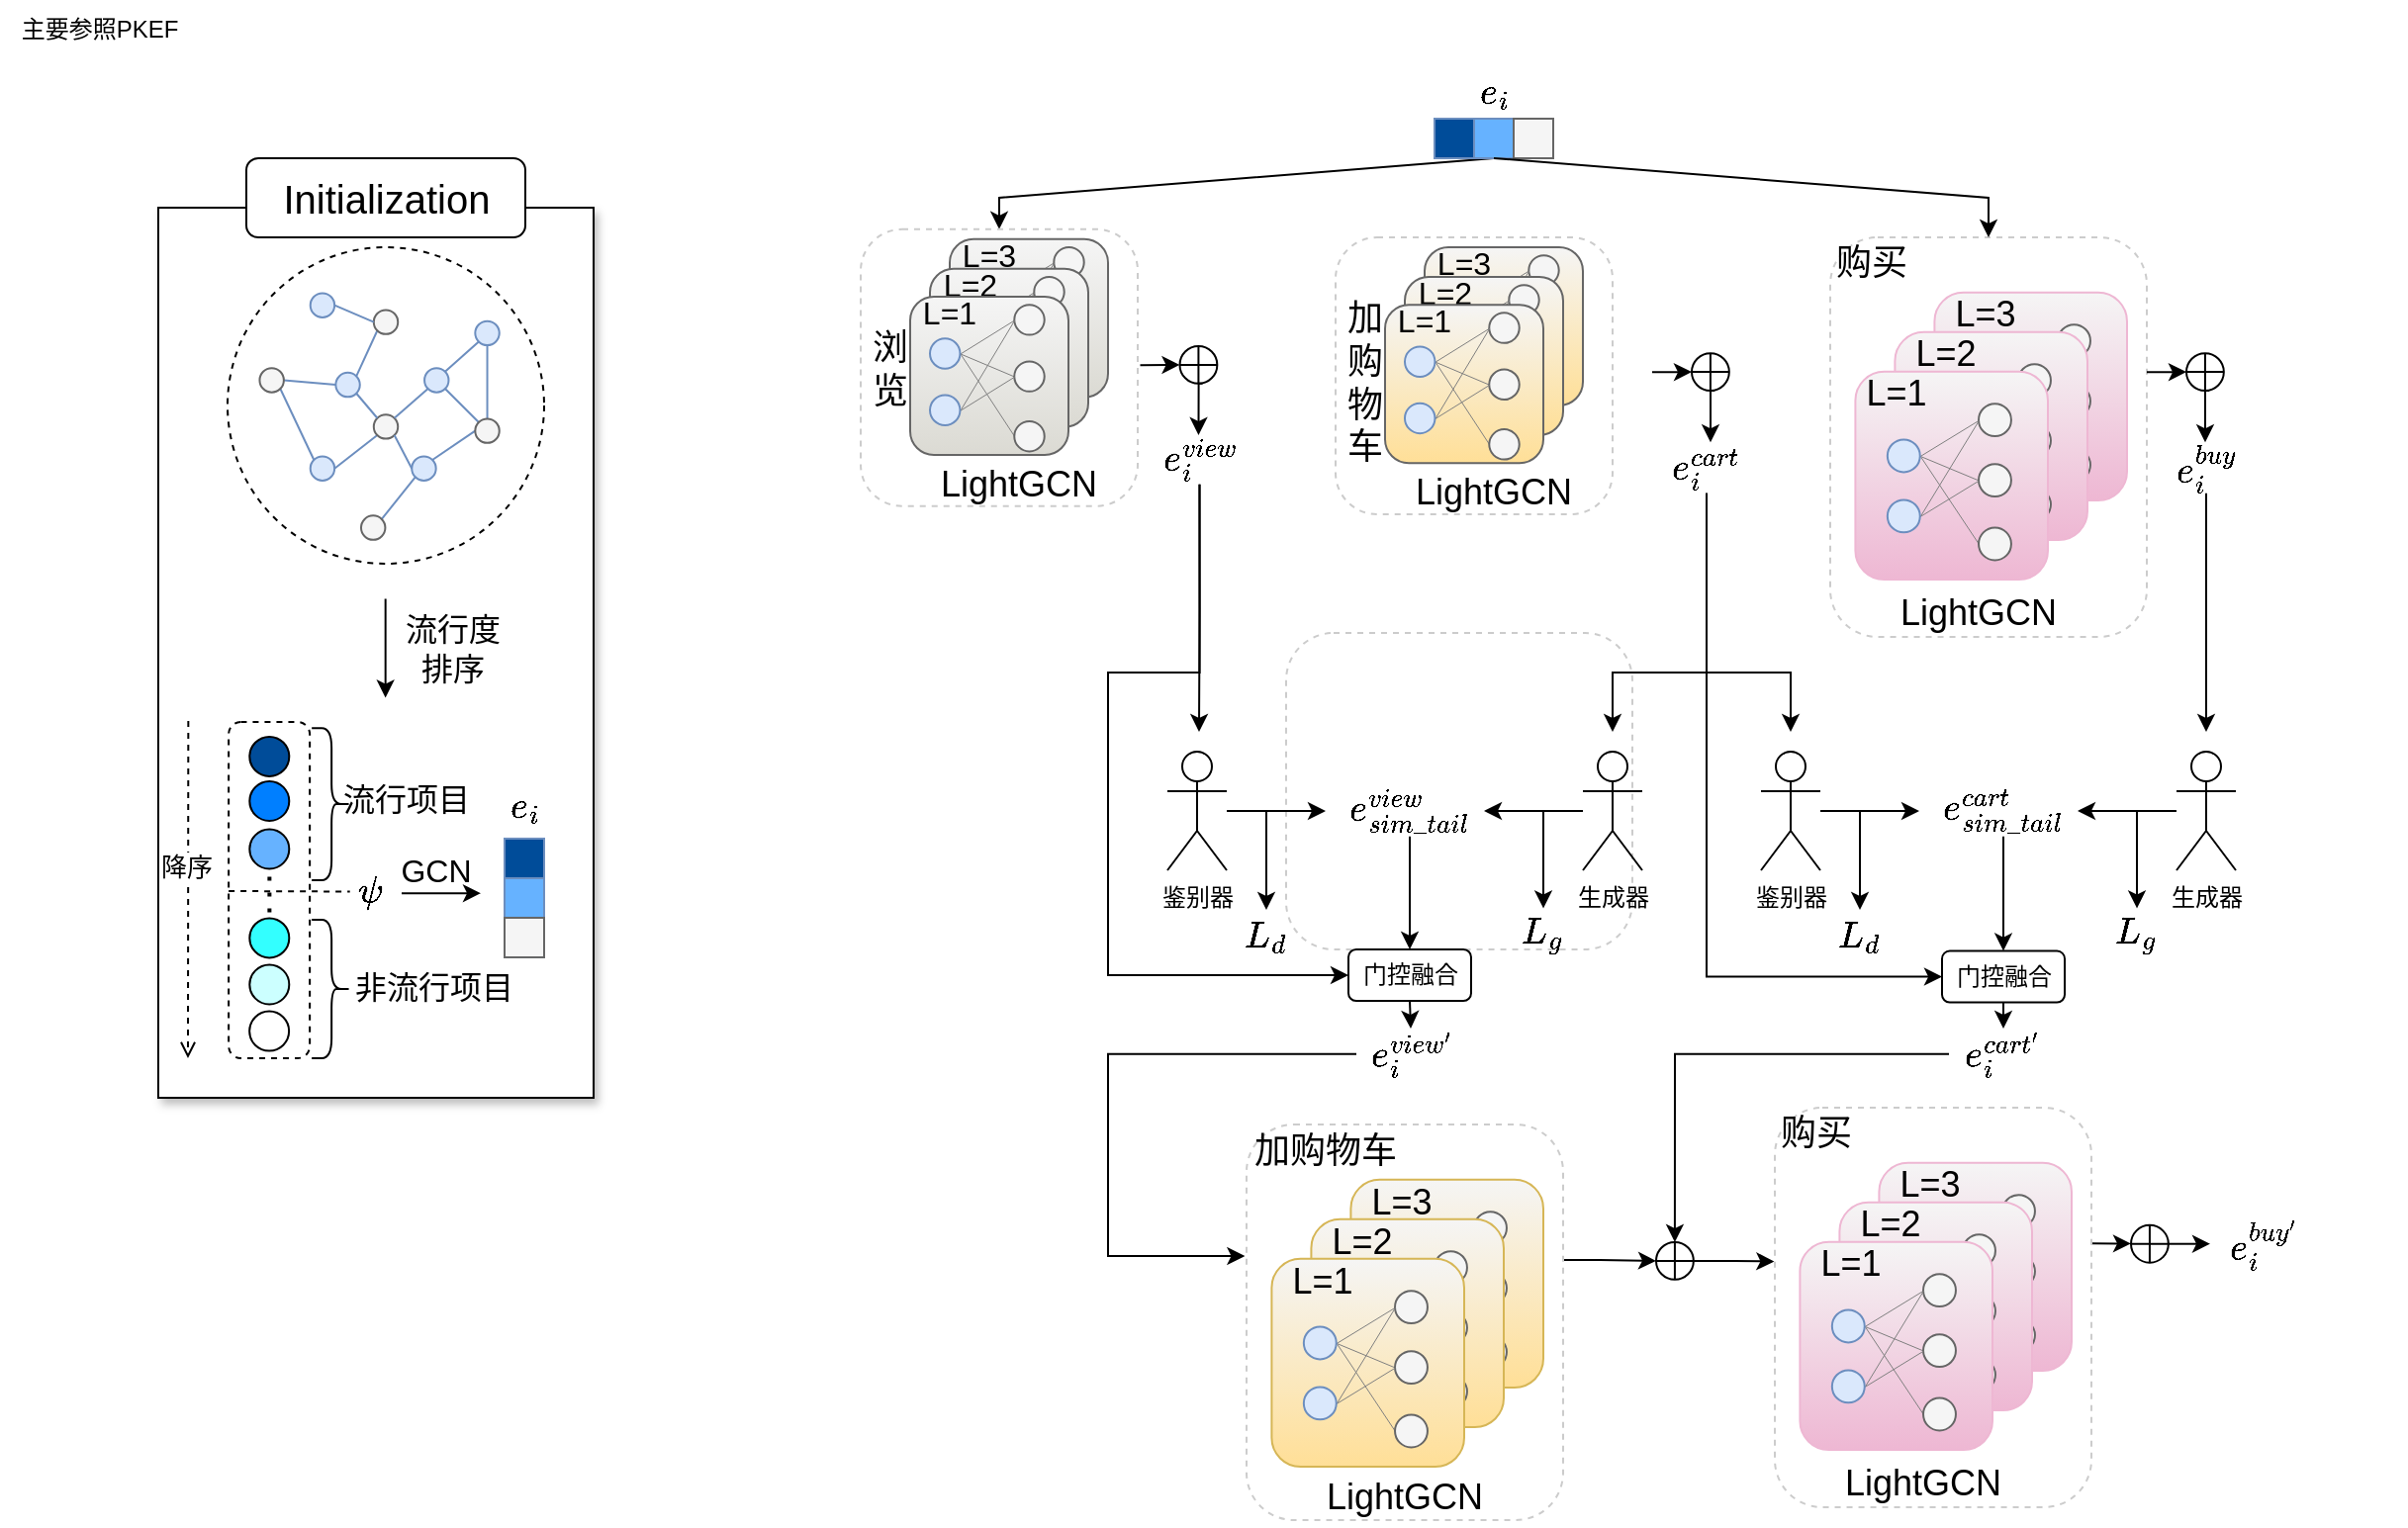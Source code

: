 <mxfile version="28.1.1">
  <diagram name="第 1 页" id="a7vEhYP6rL8GsZ4J2X63">
    <mxGraphModel dx="570" dy="297" grid="1" gridSize="5" guides="1" tooltips="1" connect="1" arrows="1" fold="1" page="1" pageScale="1" pageWidth="1169" pageHeight="827" math="1" shadow="0">
      <root>
        <mxCell id="0" />
        <mxCell id="1" parent="0" />
        <mxCell id="Q9Ri4ofh50V_gN4US0mv-2" value="主要参照PKEF" style="text;html=1;align=center;verticalAlign=middle;resizable=0;points=[];autosize=1;strokeColor=none;fillColor=none;" parent="1" vertex="1">
          <mxGeometry width="100" height="30" as="geometry" />
        </mxCell>
        <mxCell id="FkXduTycxBEro7HCxzzV-1" value="" style="rounded=0;whiteSpace=wrap;html=1;shadow=1;" vertex="1" parent="1">
          <mxGeometry x="80" y="105" width="220" height="450" as="geometry" />
        </mxCell>
        <mxCell id="FkXduTycxBEro7HCxzzV-2" value="" style="rounded=1;whiteSpace=wrap;html=1;dashed=1;" vertex="1" parent="1">
          <mxGeometry x="115.57" y="365.0" width="41" height="170" as="geometry" />
        </mxCell>
        <mxCell id="FkXduTycxBEro7HCxzzV-3" value="" style="group" vertex="1" connectable="0" parent="1">
          <mxGeometry x="115" y="125" width="160" height="160" as="geometry" />
        </mxCell>
        <mxCell id="FkXduTycxBEro7HCxzzV-4" value="" style="ellipse;whiteSpace=wrap;html=1;aspect=fixed;dashed=1;" vertex="1" parent="FkXduTycxBEro7HCxzzV-3">
          <mxGeometry width="160.0" height="160.0" as="geometry" />
        </mxCell>
        <mxCell id="FkXduTycxBEro7HCxzzV-5" style="rounded=0;orthogonalLoop=1;jettySize=auto;html=1;exitX=0;exitY=1;exitDx=0;exitDy=0;entryX=1;entryY=0.5;entryDx=0;entryDy=0;endArrow=none;startFill=0;fillColor=#dae8fc;strokeColor=#6c8ebf;" edge="1" parent="FkXduTycxBEro7HCxzzV-3" source="FkXduTycxBEro7HCxzzV-6" target="FkXduTycxBEro7HCxzzV-15">
          <mxGeometry relative="1" as="geometry" />
        </mxCell>
        <mxCell id="FkXduTycxBEro7HCxzzV-6" value="" style="ellipse;whiteSpace=wrap;html=1;aspect=fixed;fillColor=#f5f5f5;strokeColor=#666666;fontColor=#333333;" vertex="1" parent="FkXduTycxBEro7HCxzzV-3">
          <mxGeometry x="73.898" y="84.581" width="12.216" height="12.216" as="geometry" />
        </mxCell>
        <mxCell id="FkXduTycxBEro7HCxzzV-7" style="rounded=0;orthogonalLoop=1;jettySize=auto;html=1;exitX=0.5;exitY=1;exitDx=0;exitDy=0;entryX=0.5;entryY=0;entryDx=0;entryDy=0;fillColor=#dae8fc;strokeColor=#6c8ebf;startArrow=none;startFill=0;endArrow=none;" edge="1" parent="FkXduTycxBEro7HCxzzV-3" source="FkXduTycxBEro7HCxzzV-8" target="FkXduTycxBEro7HCxzzV-20">
          <mxGeometry relative="1" as="geometry" />
        </mxCell>
        <mxCell id="FkXduTycxBEro7HCxzzV-8" value="" style="ellipse;whiteSpace=wrap;html=1;aspect=fixed;fillColor=#dae8fc;strokeColor=#6c8ebf;" vertex="1" parent="FkXduTycxBEro7HCxzzV-3">
          <mxGeometry x="125.159" y="37.329" width="12.216" height="12.216" as="geometry" />
        </mxCell>
        <mxCell id="FkXduTycxBEro7HCxzzV-9" style="rounded=0;orthogonalLoop=1;jettySize=auto;html=1;exitX=1;exitY=0;exitDx=0;exitDy=0;entryX=0;entryY=1;entryDx=0;entryDy=0;endArrow=none;startFill=0;fillColor=#dae8fc;strokeColor=#6c8ebf;" edge="1" parent="FkXduTycxBEro7HCxzzV-3" source="FkXduTycxBEro7HCxzzV-10" target="FkXduTycxBEro7HCxzzV-21">
          <mxGeometry relative="1" as="geometry" />
        </mxCell>
        <mxCell id="FkXduTycxBEro7HCxzzV-10" value="" style="ellipse;whiteSpace=wrap;html=1;aspect=fixed;fillColor=#dae8fc;strokeColor=#6c8ebf;" vertex="1" parent="FkXduTycxBEro7HCxzzV-3">
          <mxGeometry x="54.675" y="63.436" width="12.216" height="12.216" as="geometry" />
        </mxCell>
        <mxCell id="FkXduTycxBEro7HCxzzV-11" style="rounded=0;orthogonalLoop=1;jettySize=auto;html=1;exitX=1;exitY=0;exitDx=0;exitDy=0;entryX=0;entryY=0.5;entryDx=0;entryDy=0;endArrow=none;startFill=0;fillColor=#dae8fc;strokeColor=#6c8ebf;" edge="1" parent="FkXduTycxBEro7HCxzzV-3" source="FkXduTycxBEro7HCxzzV-12" target="FkXduTycxBEro7HCxzzV-20">
          <mxGeometry relative="1" as="geometry" />
        </mxCell>
        <mxCell id="FkXduTycxBEro7HCxzzV-12" value="" style="ellipse;whiteSpace=wrap;html=1;aspect=fixed;fillColor=#dae8fc;strokeColor=#6c8ebf;" vertex="1" parent="FkXduTycxBEro7HCxzzV-3">
          <mxGeometry x="93.121" y="105.727" width="12.216" height="12.216" as="geometry" />
        </mxCell>
        <mxCell id="FkXduTycxBEro7HCxzzV-13" style="rounded=0;orthogonalLoop=1;jettySize=auto;html=1;exitX=1;exitY=1;exitDx=0;exitDy=0;entryX=0;entryY=0;entryDx=0;entryDy=0;endArrow=none;startFill=0;fillColor=#dae8fc;strokeColor=#6c8ebf;" edge="1" parent="FkXduTycxBEro7HCxzzV-3" source="FkXduTycxBEro7HCxzzV-14" target="FkXduTycxBEro7HCxzzV-20">
          <mxGeometry relative="1" as="geometry" />
        </mxCell>
        <mxCell id="FkXduTycxBEro7HCxzzV-14" value="" style="ellipse;whiteSpace=wrap;html=1;aspect=fixed;fillColor=#dae8fc;strokeColor=#6c8ebf;" vertex="1" parent="FkXduTycxBEro7HCxzzV-3">
          <mxGeometry x="99.529" y="61.096" width="12.216" height="12.216" as="geometry" />
        </mxCell>
        <mxCell id="FkXduTycxBEro7HCxzzV-15" value="" style="ellipse;whiteSpace=wrap;html=1;aspect=fixed;fillColor=#dae8fc;strokeColor=#6c8ebf;" vertex="1" parent="FkXduTycxBEro7HCxzzV-3">
          <mxGeometry x="41.859" y="105.727" width="12.216" height="12.216" as="geometry" />
        </mxCell>
        <mxCell id="FkXduTycxBEro7HCxzzV-16" style="rounded=0;orthogonalLoop=1;jettySize=auto;html=1;exitX=0;exitY=1;exitDx=0;exitDy=0;entryX=1;entryY=0;entryDx=0;entryDy=0;endArrow=none;startFill=0;fillColor=#dae8fc;strokeColor=#6c8ebf;" edge="1" parent="FkXduTycxBEro7HCxzzV-3" source="FkXduTycxBEro7HCxzzV-14" target="FkXduTycxBEro7HCxzzV-6">
          <mxGeometry relative="1" as="geometry">
            <mxPoint x="125.159" y="100.208" as="sourcePoint" />
            <mxPoint x="99.529" y="100.208" as="targetPoint" />
          </mxGeometry>
        </mxCell>
        <mxCell id="FkXduTycxBEro7HCxzzV-17" style="rounded=0;orthogonalLoop=1;jettySize=auto;html=1;exitX=1;exitY=1;exitDx=0;exitDy=0;entryX=0;entryY=0.5;entryDx=0;entryDy=0;endArrow=none;startFill=0;fillColor=#dae8fc;strokeColor=#6c8ebf;" edge="1" parent="FkXduTycxBEro7HCxzzV-3" source="FkXduTycxBEro7HCxzzV-6" target="FkXduTycxBEro7HCxzzV-12">
          <mxGeometry relative="1" as="geometry">
            <mxPoint x="61.082" y="105.727" as="sourcePoint" />
            <mxPoint x="35.452" y="105.727" as="targetPoint" />
          </mxGeometry>
        </mxCell>
        <mxCell id="FkXduTycxBEro7HCxzzV-18" style="rounded=0;orthogonalLoop=1;jettySize=auto;html=1;exitX=0;exitY=0;exitDx=0;exitDy=0;entryX=1;entryY=1;entryDx=0;entryDy=0;endArrow=none;startFill=0;fillColor=#dae8fc;strokeColor=#6c8ebf;" edge="1" parent="FkXduTycxBEro7HCxzzV-3" source="FkXduTycxBEro7HCxzzV-6" target="FkXduTycxBEro7HCxzzV-10">
          <mxGeometry relative="1" as="geometry">
            <mxPoint x="99.529" y="77.533" as="sourcePoint" />
            <mxPoint x="73.898" y="77.533" as="targetPoint" />
          </mxGeometry>
        </mxCell>
        <mxCell id="FkXduTycxBEro7HCxzzV-19" style="rounded=0;orthogonalLoop=1;jettySize=auto;html=1;exitX=0;exitY=1;exitDx=0;exitDy=0;entryX=1;entryY=0;entryDx=0;entryDy=0;endArrow=none;startFill=0;fillColor=#dae8fc;strokeColor=#6c8ebf;" edge="1" parent="FkXduTycxBEro7HCxzzV-3" source="FkXduTycxBEro7HCxzzV-8" target="FkXduTycxBEro7HCxzzV-14">
          <mxGeometry relative="1" as="geometry">
            <mxPoint x="131.567" y="49.339" as="sourcePoint" />
            <mxPoint x="114.907" y="62.731" as="targetPoint" />
          </mxGeometry>
        </mxCell>
        <mxCell id="FkXduTycxBEro7HCxzzV-20" value="" style="ellipse;whiteSpace=wrap;html=1;aspect=fixed;fillColor=#f5f5f5;strokeColor=#666666;fontColor=#333333;" vertex="1" parent="FkXduTycxBEro7HCxzzV-3">
          <mxGeometry x="125.159" y="86.717" width="12.216" height="12.216" as="geometry" />
        </mxCell>
        <mxCell id="FkXduTycxBEro7HCxzzV-21" value="" style="ellipse;whiteSpace=wrap;html=1;aspect=fixed;fillColor=#f5f5f5;strokeColor=#666666;fontColor=#333333;" vertex="1" parent="FkXduTycxBEro7HCxzzV-3">
          <mxGeometry x="73.898" y="31.718" width="12.216" height="12.216" as="geometry" />
        </mxCell>
        <mxCell id="FkXduTycxBEro7HCxzzV-22" style="rounded=0;orthogonalLoop=1;jettySize=auto;html=1;exitX=1;exitY=0.5;exitDx=0;exitDy=0;entryX=0;entryY=0.5;entryDx=0;entryDy=0;endArrow=none;startFill=0;fillColor=#dae8fc;strokeColor=#6c8ebf;" edge="1" parent="FkXduTycxBEro7HCxzzV-3" source="FkXduTycxBEro7HCxzzV-24" target="FkXduTycxBEro7HCxzzV-10">
          <mxGeometry relative="1" as="geometry" />
        </mxCell>
        <mxCell id="FkXduTycxBEro7HCxzzV-23" style="rounded=0;orthogonalLoop=1;jettySize=auto;html=1;exitX=1;exitY=1;exitDx=0;exitDy=0;entryX=0;entryY=0;entryDx=0;entryDy=0;startArrow=none;startFill=0;endArrow=none;fillColor=#dae8fc;strokeColor=#6c8ebf;" edge="1" parent="FkXduTycxBEro7HCxzzV-3" source="FkXduTycxBEro7HCxzzV-24" target="FkXduTycxBEro7HCxzzV-15">
          <mxGeometry relative="1" as="geometry" />
        </mxCell>
        <mxCell id="FkXduTycxBEro7HCxzzV-24" value="" style="ellipse;whiteSpace=wrap;html=1;aspect=fixed;fillColor=#f5f5f5;strokeColor=#666666;fontColor=#333333;" vertex="1" parent="FkXduTycxBEro7HCxzzV-3">
          <mxGeometry x="16.229" y="61.096" width="12.216" height="12.216" as="geometry" />
        </mxCell>
        <mxCell id="FkXduTycxBEro7HCxzzV-25" style="rounded=0;orthogonalLoop=1;jettySize=auto;html=1;exitX=1;exitY=0.5;exitDx=0;exitDy=0;entryX=0;entryY=0.5;entryDx=0;entryDy=0;endArrow=none;startFill=0;fillColor=#dae8fc;strokeColor=#6c8ebf;" edge="1" parent="FkXduTycxBEro7HCxzzV-3" source="FkXduTycxBEro7HCxzzV-26" target="FkXduTycxBEro7HCxzzV-21">
          <mxGeometry relative="1" as="geometry" />
        </mxCell>
        <mxCell id="FkXduTycxBEro7HCxzzV-26" value="" style="ellipse;whiteSpace=wrap;html=1;aspect=fixed;fillColor=#dae8fc;strokeColor=#6c8ebf;" vertex="1" parent="FkXduTycxBEro7HCxzzV-3">
          <mxGeometry x="41.859" y="23.232" width="12.216" height="12.216" as="geometry" />
        </mxCell>
        <mxCell id="FkXduTycxBEro7HCxzzV-27" style="rounded=0;orthogonalLoop=1;jettySize=auto;html=1;exitX=1;exitY=0;exitDx=0;exitDy=0;entryX=0;entryY=1;entryDx=0;entryDy=0;endArrow=none;startFill=0;fillColor=#dae8fc;strokeColor=#6c8ebf;" edge="1" parent="FkXduTycxBEro7HCxzzV-3" source="FkXduTycxBEro7HCxzzV-28" target="FkXduTycxBEro7HCxzzV-12">
          <mxGeometry relative="1" as="geometry" />
        </mxCell>
        <mxCell id="FkXduTycxBEro7HCxzzV-28" value="" style="ellipse;whiteSpace=wrap;html=1;aspect=fixed;fillColor=#f5f5f5;strokeColor=#666666;fontColor=#333333;" vertex="1" parent="FkXduTycxBEro7HCxzzV-3">
          <mxGeometry x="67.49" y="135.683" width="12.216" height="12.216" as="geometry" />
        </mxCell>
        <mxCell id="FkXduTycxBEro7HCxzzV-29" value="" style="ellipse;whiteSpace=wrap;html=1;aspect=fixed;fillColor=#004C99;" vertex="1" parent="1">
          <mxGeometry x="126.15" y="372.44" width="20" height="20" as="geometry" />
        </mxCell>
        <mxCell id="FkXduTycxBEro7HCxzzV-30" value="" style="ellipse;whiteSpace=wrap;html=1;aspect=fixed;fillColor=#007FFF;" vertex="1" parent="1">
          <mxGeometry x="126.15" y="395.0" width="20" height="20" as="geometry" />
        </mxCell>
        <mxCell id="FkXduTycxBEro7HCxzzV-31" value="" style="ellipse;whiteSpace=wrap;html=1;aspect=fixed;fillColor=#66B2FF;" vertex="1" parent="1">
          <mxGeometry x="126.15" y="419.25" width="20" height="20" as="geometry" />
        </mxCell>
        <mxCell id="FkXduTycxBEro7HCxzzV-32" value="" style="ellipse;whiteSpace=wrap;html=1;aspect=fixed;fillColor=#33FFFF;" vertex="1" parent="1">
          <mxGeometry x="126.15" y="464.2" width="20" height="20" as="geometry" />
        </mxCell>
        <mxCell id="FkXduTycxBEro7HCxzzV-33" value="" style="ellipse;whiteSpace=wrap;html=1;aspect=fixed;fillColor=#CCFFFF;" vertex="1" parent="1">
          <mxGeometry x="126.15" y="487.74" width="20" height="20" as="geometry" />
        </mxCell>
        <mxCell id="FkXduTycxBEro7HCxzzV-34" value="" style="ellipse;whiteSpace=wrap;html=1;aspect=fixed;fillColor=#FFFFFF;" vertex="1" parent="1">
          <mxGeometry x="126.07" y="511.3" width="20" height="20" as="geometry" />
        </mxCell>
        <mxCell id="FkXduTycxBEro7HCxzzV-35" value="" style="endArrow=none;dashed=1;html=1;dashPattern=1 3;strokeWidth=2;rounded=0;" edge="1" parent="1">
          <mxGeometry width="50" height="50" relative="1" as="geometry">
            <mxPoint x="136.19" y="461.3" as="sourcePoint" />
            <mxPoint x="136.19" y="441.3" as="targetPoint" />
          </mxGeometry>
        </mxCell>
        <mxCell id="FkXduTycxBEro7HCxzzV-36" value="" style="endArrow=none;dashed=1;html=1;rounded=0;exitX=-0.008;exitY=0.449;exitDx=0;exitDy=0;exitPerimeter=0;" edge="1" parent="1">
          <mxGeometry width="50" height="50" relative="1" as="geometry">
            <mxPoint x="115.572" y="450.5" as="sourcePoint" />
            <mxPoint x="176.86" y="450.74" as="targetPoint" />
          </mxGeometry>
        </mxCell>
        <mxCell id="FkXduTycxBEro7HCxzzV-37" value="" style="shape=curlyBracket;whiteSpace=wrap;html=1;rounded=1;flipH=1;labelPosition=right;verticalLabelPosition=middle;align=left;verticalAlign=middle;" vertex="1" parent="1">
          <mxGeometry x="157.57" y="368.1" width="20" height="76.9" as="geometry" />
        </mxCell>
        <mxCell id="FkXduTycxBEro7HCxzzV-38" value="" style="shape=curlyBracket;whiteSpace=wrap;html=1;rounded=1;flipH=1;labelPosition=right;verticalLabelPosition=middle;align=left;verticalAlign=middle;" vertex="1" parent="1">
          <mxGeometry x="157.57" y="465.0" width="20" height="70" as="geometry" />
        </mxCell>
        <mxCell id="FkXduTycxBEro7HCxzzV-39" value="&lt;font style=&quot;font-size: 16px;&quot;&gt;\(\psi\)&lt;/font&gt;" style="text;html=1;align=center;verticalAlign=middle;whiteSpace=wrap;rounded=0;" vertex="1" parent="1">
          <mxGeometry x="180.668" y="443.985" width="12.371" height="12.5" as="geometry" />
        </mxCell>
        <mxCell id="FkXduTycxBEro7HCxzzV-40" value="&lt;font style=&quot;font-size: 16px;&quot;&gt;流行项目&lt;/font&gt;" style="text;html=1;align=center;verticalAlign=middle;whiteSpace=wrap;rounded=0;" vertex="1" parent="1">
          <mxGeometry x="170" y="388.62" width="71" height="30" as="geometry" />
        </mxCell>
        <mxCell id="FkXduTycxBEro7HCxzzV-41" value="&lt;font style=&quot;font-size: 16px;&quot;&gt;非流行项目&lt;/font&gt;" style="text;html=1;align=center;verticalAlign=middle;whiteSpace=wrap;rounded=0;" vertex="1" parent="1">
          <mxGeometry x="177.57" y="484.2" width="83.43" height="30" as="geometry" />
        </mxCell>
        <mxCell id="FkXduTycxBEro7HCxzzV-42" style="edgeStyle=orthogonalEdgeStyle;rounded=0;orthogonalLoop=1;jettySize=auto;html=1;" edge="1" parent="1">
          <mxGeometry relative="1" as="geometry">
            <mxPoint x="194.83" y="302.74" as="sourcePoint" />
            <mxPoint x="194.83" y="352.74" as="targetPoint" />
          </mxGeometry>
        </mxCell>
        <mxCell id="FkXduTycxBEro7HCxzzV-43" value="&lt;span style=&quot;font-size: 16px;&quot;&gt;流行度排序&lt;/span&gt;" style="text;html=1;align=center;verticalAlign=middle;whiteSpace=wrap;rounded=0;" vertex="1" parent="1">
          <mxGeometry x="198.57" y="312.74" width="60" height="30" as="geometry" />
        </mxCell>
        <mxCell id="FkXduTycxBEro7HCxzzV-44" value="" style="endArrow=open;html=1;rounded=0;dashed=1;endFill=0;" edge="1" parent="1">
          <mxGeometry width="50" height="50" relative="1" as="geometry">
            <mxPoint x="95.17" y="364.51" as="sourcePoint" />
            <mxPoint x="95" y="535" as="targetPoint" />
          </mxGeometry>
        </mxCell>
        <mxCell id="FkXduTycxBEro7HCxzzV-45" value="降序" style="edgeLabel;html=1;align=center;verticalAlign=middle;resizable=0;points=[];fontSize=13;" vertex="1" connectable="0" parent="FkXduTycxBEro7HCxzzV-44">
          <mxGeometry x="-0.143" y="-1" relative="1" as="geometry">
            <mxPoint as="offset" />
          </mxGeometry>
        </mxCell>
        <mxCell id="FkXduTycxBEro7HCxzzV-46" value="" style="endArrow=classic;html=1;rounded=0;" edge="1" parent="1">
          <mxGeometry width="50" height="50" relative="1" as="geometry">
            <mxPoint x="202.99" y="451.58" as="sourcePoint" />
            <mxPoint x="242.99" y="451.58" as="targetPoint" />
          </mxGeometry>
        </mxCell>
        <mxCell id="FkXduTycxBEro7HCxzzV-47" value="&lt;font style=&quot;font-size: 16px;&quot;&gt;GCN&lt;/font&gt;" style="text;html=1;align=center;verticalAlign=middle;resizable=0;points=[];autosize=1;strokeColor=none;fillColor=none;" vertex="1" parent="1">
          <mxGeometry x="190" y="425.0" width="60" height="30" as="geometry" />
        </mxCell>
        <mxCell id="FkXduTycxBEro7HCxzzV-48" value="" style="group;fillColor=#dae8fc;strokeColor=#6c8ebf;rotation=90;" vertex="1" connectable="0" parent="1">
          <mxGeometry x="235" y="443.99" width="60" height="20" as="geometry" />
        </mxCell>
        <mxCell id="FkXduTycxBEro7HCxzzV-49" value="" style="rounded=0;whiteSpace=wrap;html=1;fillColor=#004C99;strokeColor=#6c8ebf;rotation=90;" vertex="1" parent="FkXduTycxBEro7HCxzzV-48">
          <mxGeometry x="20" y="-20" width="20" height="20" as="geometry" />
        </mxCell>
        <mxCell id="FkXduTycxBEro7HCxzzV-50" value="" style="rounded=0;whiteSpace=wrap;html=1;fillColor=#66B2FF;strokeColor=#6c8ebf;rotation=90;" vertex="1" parent="FkXduTycxBEro7HCxzzV-48">
          <mxGeometry x="20" width="20" height="20" as="geometry" />
        </mxCell>
        <mxCell id="FkXduTycxBEro7HCxzzV-51" value="" style="rounded=0;whiteSpace=wrap;html=1;fillColor=#f5f5f5;fontColor=#333333;strokeColor=#666666;rotation=90;" vertex="1" parent="FkXduTycxBEro7HCxzzV-48">
          <mxGeometry x="20" y="20" width="20" height="20" as="geometry" />
        </mxCell>
        <mxCell id="FkXduTycxBEro7HCxzzV-52" value="&lt;font style=&quot;font-size: 16px;&quot;&gt;\(e_{i}\)&lt;/font&gt;" style="text;html=1;align=center;verticalAlign=middle;whiteSpace=wrap;rounded=0;" vertex="1" parent="1">
          <mxGeometry x="237.5" y="395.0" width="55" height="25.8" as="geometry" />
        </mxCell>
        <mxCell id="FkXduTycxBEro7HCxzzV-488" style="edgeStyle=orthogonalEdgeStyle;rounded=0;orthogonalLoop=1;jettySize=auto;html=1;exitX=0.5;exitY=1;exitDx=0;exitDy=0;" edge="1" parent="1" source="FkXduTycxBEro7HCxzzV-57">
          <mxGeometry relative="1" as="geometry">
            <mxPoint x="606" y="370" as="targetPoint" />
          </mxGeometry>
        </mxCell>
        <mxCell id="FkXduTycxBEro7HCxzzV-492" style="edgeStyle=orthogonalEdgeStyle;rounded=0;orthogonalLoop=1;jettySize=auto;html=1;exitX=0.5;exitY=1;exitDx=0;exitDy=0;entryX=0;entryY=0.5;entryDx=0;entryDy=0;" edge="1" parent="1" source="FkXduTycxBEro7HCxzzV-57" target="FkXduTycxBEro7HCxzzV-245">
          <mxGeometry relative="1" as="geometry">
            <Array as="points">
              <mxPoint x="606" y="340" />
              <mxPoint x="560" y="340" />
              <mxPoint x="560" y="493" />
            </Array>
          </mxGeometry>
        </mxCell>
        <mxCell id="FkXduTycxBEro7HCxzzV-57" value="&lt;font style=&quot;font-size: 16px;&quot;&gt;\(e_{i}^{view}\)&lt;/font&gt;" style="text;html=1;align=center;verticalAlign=middle;whiteSpace=wrap;rounded=0;" vertex="1" parent="1">
          <mxGeometry x="578.75" y="219.1" width="55" height="25.8" as="geometry" />
        </mxCell>
        <mxCell id="FkXduTycxBEro7HCxzzV-58" value="&lt;font style=&quot;font-size: 20px;&quot;&gt;Initialization&lt;/font&gt;" style="rounded=1;whiteSpace=wrap;html=1;" vertex="1" parent="1">
          <mxGeometry x="124.5" y="80" width="141" height="40" as="geometry" />
        </mxCell>
        <mxCell id="FkXduTycxBEro7HCxzzV-107" value="" style="rounded=1;whiteSpace=wrap;html=1;dashed=1;strokeColor=#CCCCCC;" vertex="1" parent="1">
          <mxGeometry x="650" y="320" width="175" height="160" as="geometry" />
        </mxCell>
        <mxCell id="FkXduTycxBEro7HCxzzV-152" value="" style="rounded=1;whiteSpace=wrap;html=1;dashed=1;strokeColor=#CCCCCC;" vertex="1" parent="1">
          <mxGeometry x="925" y="120" width="160" height="202" as="geometry" />
        </mxCell>
        <mxCell id="FkXduTycxBEro7HCxzzV-153" value="" style="group" vertex="1" connectable="0" parent="1">
          <mxGeometry x="955" y="135" width="120" height="118" as="geometry" />
        </mxCell>
        <mxCell id="FkXduTycxBEro7HCxzzV-154" value="" style="rounded=1;whiteSpace=wrap;html=1;fillColor=#F5F5F5;strokeColor=#EEB7D3;gradientColor=#EEB7D3;" vertex="1" parent="FkXduTycxBEro7HCxzzV-153">
          <mxGeometry x="22.703" y="12.932" width="97.297" height="105.068" as="geometry" />
        </mxCell>
        <mxCell id="FkXduTycxBEro7HCxzzV-155" value="" style="group" vertex="1" connectable="0" parent="FkXduTycxBEro7HCxzzV-153">
          <mxGeometry x="38.919" y="29.096" width="64.865" height="80.822" as="geometry" />
        </mxCell>
        <mxCell id="FkXduTycxBEro7HCxzzV-156" style="rounded=0;orthogonalLoop=1;jettySize=auto;html=1;exitX=1;exitY=0.5;exitDx=0;exitDy=0;entryX=0;entryY=0.5;entryDx=0;entryDy=0;endArrow=none;endFill=0;strokeColor=#808080;strokeWidth=0.5;" edge="1" parent="FkXduTycxBEro7HCxzzV-155" source="FkXduTycxBEro7HCxzzV-159" target="FkXduTycxBEro7HCxzzV-160">
          <mxGeometry relative="1" as="geometry" />
        </mxCell>
        <mxCell id="FkXduTycxBEro7HCxzzV-157" style="rounded=0;orthogonalLoop=1;jettySize=auto;html=1;exitX=1;exitY=0.5;exitDx=0;exitDy=0;entryX=0;entryY=0.5;entryDx=0;entryDy=0;strokeColor=#808080;align=center;verticalAlign=middle;fontFamily=Helvetica;fontSize=11;fontColor=default;labelBackgroundColor=default;endArrow=none;endFill=0;strokeWidth=0.5;" edge="1" parent="FkXduTycxBEro7HCxzzV-155" source="FkXduTycxBEro7HCxzzV-159" target="FkXduTycxBEro7HCxzzV-161">
          <mxGeometry relative="1" as="geometry" />
        </mxCell>
        <mxCell id="FkXduTycxBEro7HCxzzV-158" style="rounded=0;orthogonalLoop=1;jettySize=auto;html=1;exitX=1;exitY=0.5;exitDx=0;exitDy=0;entryX=0;entryY=0.5;entryDx=0;entryDy=0;strokeColor=#808080;align=center;verticalAlign=middle;fontFamily=Helvetica;fontSize=11;fontColor=default;labelBackgroundColor=default;endArrow=none;endFill=0;strokeWidth=0.5;" edge="1" parent="FkXduTycxBEro7HCxzzV-155" source="FkXduTycxBEro7HCxzzV-159" target="FkXduTycxBEro7HCxzzV-162">
          <mxGeometry relative="1" as="geometry" />
        </mxCell>
        <mxCell id="FkXduTycxBEro7HCxzzV-159" value="" style="ellipse;whiteSpace=wrap;html=1;aspect=fixed;fillColor=#dae8fc;strokeColor=#6c8ebf;" vertex="1" parent="FkXduTycxBEro7HCxzzV-155">
          <mxGeometry y="18.143" width="16.463" height="16.463" as="geometry" />
        </mxCell>
        <mxCell id="FkXduTycxBEro7HCxzzV-160" value="" style="ellipse;whiteSpace=wrap;html=1;aspect=fixed;fillColor=#f5f5f5;strokeColor=#666666;fontColor=#333333;" vertex="1" parent="FkXduTycxBEro7HCxzzV-155">
          <mxGeometry x="46.095" width="16.463" height="16.463" as="geometry" />
        </mxCell>
        <mxCell id="FkXduTycxBEro7HCxzzV-161" value="" style="ellipse;whiteSpace=wrap;html=1;aspect=fixed;fillColor=#f5f5f5;strokeColor=#666666;fontColor=#333333;" vertex="1" parent="FkXduTycxBEro7HCxzzV-155">
          <mxGeometry x="46.095" y="30.467" width="16.463" height="16.463" as="geometry" />
        </mxCell>
        <mxCell id="FkXduTycxBEro7HCxzzV-162" value="" style="ellipse;whiteSpace=wrap;html=1;aspect=fixed;fillColor=#f5f5f5;strokeColor=#666666;fontColor=#333333;" vertex="1" parent="FkXduTycxBEro7HCxzzV-155">
          <mxGeometry x="46.095" y="62.685" width="16.463" height="16.463" as="geometry" />
        </mxCell>
        <mxCell id="FkXduTycxBEro7HCxzzV-163" style="rounded=0;orthogonalLoop=1;jettySize=auto;html=1;exitX=1;exitY=0.5;exitDx=0;exitDy=0;entryX=0;entryY=0.5;entryDx=0;entryDy=0;strokeColor=#808080;align=center;verticalAlign=middle;fontFamily=Helvetica;fontSize=11;fontColor=default;labelBackgroundColor=default;endArrow=none;endFill=0;strokeWidth=0.5;" edge="1" parent="FkXduTycxBEro7HCxzzV-155" source="FkXduTycxBEro7HCxzzV-165" target="FkXduTycxBEro7HCxzzV-160">
          <mxGeometry relative="1" as="geometry" />
        </mxCell>
        <mxCell id="FkXduTycxBEro7HCxzzV-164" style="rounded=0;orthogonalLoop=1;jettySize=auto;html=1;exitX=1;exitY=0.5;exitDx=0;exitDy=0;entryX=0;entryY=0.5;entryDx=0;entryDy=0;strokeColor=#808080;align=center;verticalAlign=middle;fontFamily=Helvetica;fontSize=11;fontColor=default;labelBackgroundColor=default;endArrow=none;endFill=0;strokeWidth=0.5;" edge="1" parent="FkXduTycxBEro7HCxzzV-155" source="FkXduTycxBEro7HCxzzV-165" target="FkXduTycxBEro7HCxzzV-161">
          <mxGeometry relative="1" as="geometry" />
        </mxCell>
        <mxCell id="FkXduTycxBEro7HCxzzV-165" value="" style="ellipse;whiteSpace=wrap;html=1;aspect=fixed;fillColor=#dae8fc;strokeColor=#6c8ebf;" vertex="1" parent="FkXduTycxBEro7HCxzzV-155">
          <mxGeometry y="48.61" width="16.463" height="16.463" as="geometry" />
        </mxCell>
        <mxCell id="FkXduTycxBEro7HCxzzV-166" value="&lt;font style=&quot;font-size: 18px;&quot;&gt;L=3&lt;/font&gt;" style="text;html=1;align=center;verticalAlign=middle;whiteSpace=wrap;rounded=0;" vertex="1" parent="FkXduTycxBEro7HCxzzV-153">
          <mxGeometry width="97.297" height="48.493" as="geometry" />
        </mxCell>
        <mxCell id="FkXduTycxBEro7HCxzzV-167" value="" style="group" vertex="1" connectable="0" parent="1">
          <mxGeometry x="935" y="155" width="120" height="118" as="geometry" />
        </mxCell>
        <mxCell id="FkXduTycxBEro7HCxzzV-168" value="" style="rounded=1;whiteSpace=wrap;html=1;fillColor=#f5f5f5;strokeColor=#EEB7D3;gradientColor=#EEB7D3;" vertex="1" parent="FkXduTycxBEro7HCxzzV-167">
          <mxGeometry x="22.703" y="12.932" width="97.297" height="105.068" as="geometry" />
        </mxCell>
        <mxCell id="FkXduTycxBEro7HCxzzV-169" value="" style="group" vertex="1" connectable="0" parent="FkXduTycxBEro7HCxzzV-167">
          <mxGeometry x="38.919" y="29.096" width="64.865" height="80.822" as="geometry" />
        </mxCell>
        <mxCell id="FkXduTycxBEro7HCxzzV-170" style="rounded=0;orthogonalLoop=1;jettySize=auto;html=1;exitX=1;exitY=0.5;exitDx=0;exitDy=0;entryX=0;entryY=0.5;entryDx=0;entryDy=0;endArrow=none;endFill=0;strokeColor=#808080;strokeWidth=0.5;" edge="1" parent="FkXduTycxBEro7HCxzzV-169" source="FkXduTycxBEro7HCxzzV-173" target="FkXduTycxBEro7HCxzzV-174">
          <mxGeometry relative="1" as="geometry" />
        </mxCell>
        <mxCell id="FkXduTycxBEro7HCxzzV-171" style="rounded=0;orthogonalLoop=1;jettySize=auto;html=1;exitX=1;exitY=0.5;exitDx=0;exitDy=0;entryX=0;entryY=0.5;entryDx=0;entryDy=0;strokeColor=#808080;align=center;verticalAlign=middle;fontFamily=Helvetica;fontSize=11;fontColor=default;labelBackgroundColor=default;endArrow=none;endFill=0;strokeWidth=0.5;" edge="1" parent="FkXduTycxBEro7HCxzzV-169" source="FkXduTycxBEro7HCxzzV-173" target="FkXduTycxBEro7HCxzzV-175">
          <mxGeometry relative="1" as="geometry" />
        </mxCell>
        <mxCell id="FkXduTycxBEro7HCxzzV-172" style="rounded=0;orthogonalLoop=1;jettySize=auto;html=1;exitX=1;exitY=0.5;exitDx=0;exitDy=0;entryX=0;entryY=0.5;entryDx=0;entryDy=0;strokeColor=#808080;align=center;verticalAlign=middle;fontFamily=Helvetica;fontSize=11;fontColor=default;labelBackgroundColor=default;endArrow=none;endFill=0;strokeWidth=0.5;" edge="1" parent="FkXduTycxBEro7HCxzzV-169" source="FkXduTycxBEro7HCxzzV-173" target="FkXduTycxBEro7HCxzzV-176">
          <mxGeometry relative="1" as="geometry" />
        </mxCell>
        <mxCell id="FkXduTycxBEro7HCxzzV-173" value="" style="ellipse;whiteSpace=wrap;html=1;aspect=fixed;fillColor=#dae8fc;strokeColor=#6c8ebf;" vertex="1" parent="FkXduTycxBEro7HCxzzV-169">
          <mxGeometry y="18.143" width="16.463" height="16.463" as="geometry" />
        </mxCell>
        <mxCell id="FkXduTycxBEro7HCxzzV-174" value="" style="ellipse;whiteSpace=wrap;html=1;aspect=fixed;fillColor=#f5f5f5;strokeColor=#666666;fontColor=#333333;" vertex="1" parent="FkXduTycxBEro7HCxzzV-169">
          <mxGeometry x="46.095" width="16.463" height="16.463" as="geometry" />
        </mxCell>
        <mxCell id="FkXduTycxBEro7HCxzzV-175" value="" style="ellipse;whiteSpace=wrap;html=1;aspect=fixed;fillColor=#f5f5f5;strokeColor=#666666;fontColor=#333333;" vertex="1" parent="FkXduTycxBEro7HCxzzV-169">
          <mxGeometry x="46.095" y="30.467" width="16.463" height="16.463" as="geometry" />
        </mxCell>
        <mxCell id="FkXduTycxBEro7HCxzzV-176" value="" style="ellipse;whiteSpace=wrap;html=1;aspect=fixed;fillColor=#f5f5f5;strokeColor=#666666;fontColor=#333333;" vertex="1" parent="FkXduTycxBEro7HCxzzV-169">
          <mxGeometry x="46.095" y="62.685" width="16.463" height="16.463" as="geometry" />
        </mxCell>
        <mxCell id="FkXduTycxBEro7HCxzzV-177" style="rounded=0;orthogonalLoop=1;jettySize=auto;html=1;exitX=1;exitY=0.5;exitDx=0;exitDy=0;entryX=0;entryY=0.5;entryDx=0;entryDy=0;strokeColor=#808080;align=center;verticalAlign=middle;fontFamily=Helvetica;fontSize=11;fontColor=default;labelBackgroundColor=default;endArrow=none;endFill=0;strokeWidth=0.5;" edge="1" parent="FkXduTycxBEro7HCxzzV-169" source="FkXduTycxBEro7HCxzzV-179" target="FkXduTycxBEro7HCxzzV-174">
          <mxGeometry relative="1" as="geometry" />
        </mxCell>
        <mxCell id="FkXduTycxBEro7HCxzzV-178" style="rounded=0;orthogonalLoop=1;jettySize=auto;html=1;exitX=1;exitY=0.5;exitDx=0;exitDy=0;entryX=0;entryY=0.5;entryDx=0;entryDy=0;strokeColor=#808080;align=center;verticalAlign=middle;fontFamily=Helvetica;fontSize=11;fontColor=default;labelBackgroundColor=default;endArrow=none;endFill=0;strokeWidth=0.5;" edge="1" parent="FkXduTycxBEro7HCxzzV-169" source="FkXduTycxBEro7HCxzzV-179" target="FkXduTycxBEro7HCxzzV-175">
          <mxGeometry relative="1" as="geometry" />
        </mxCell>
        <mxCell id="FkXduTycxBEro7HCxzzV-179" value="" style="ellipse;whiteSpace=wrap;html=1;aspect=fixed;fillColor=#dae8fc;strokeColor=#6c8ebf;" vertex="1" parent="FkXduTycxBEro7HCxzzV-169">
          <mxGeometry y="48.61" width="16.463" height="16.463" as="geometry" />
        </mxCell>
        <mxCell id="FkXduTycxBEro7HCxzzV-180" value="&lt;font style=&quot;font-size: 18px;&quot;&gt;L=2&lt;/font&gt;" style="text;html=1;align=center;verticalAlign=middle;whiteSpace=wrap;rounded=0;" vertex="1" parent="FkXduTycxBEro7HCxzzV-167">
          <mxGeometry width="97.297" height="48.493" as="geometry" />
        </mxCell>
        <mxCell id="FkXduTycxBEro7HCxzzV-181" value="" style="group" vertex="1" connectable="0" parent="1">
          <mxGeometry x="910" y="175" width="120" height="118" as="geometry" />
        </mxCell>
        <mxCell id="FkXduTycxBEro7HCxzzV-182" value="" style="rounded=1;whiteSpace=wrap;html=1;fillColor=#f5f5f5;strokeColor=#EEB7D3;gradientColor=#EEB7D3;" vertex="1" parent="FkXduTycxBEro7HCxzzV-181">
          <mxGeometry x="27.703" y="12.932" width="97.297" height="105.068" as="geometry" />
        </mxCell>
        <mxCell id="FkXduTycxBEro7HCxzzV-183" value="" style="group" vertex="1" connectable="0" parent="FkXduTycxBEro7HCxzzV-181">
          <mxGeometry x="43.919" y="29.096" width="64.865" height="80.822" as="geometry" />
        </mxCell>
        <mxCell id="FkXduTycxBEro7HCxzzV-184" style="rounded=0;orthogonalLoop=1;jettySize=auto;html=1;exitX=1;exitY=0.5;exitDx=0;exitDy=0;entryX=0;entryY=0.5;entryDx=0;entryDy=0;endArrow=none;endFill=0;strokeColor=#808080;strokeWidth=0.5;" edge="1" parent="FkXduTycxBEro7HCxzzV-183" source="FkXduTycxBEro7HCxzzV-187" target="FkXduTycxBEro7HCxzzV-188">
          <mxGeometry relative="1" as="geometry" />
        </mxCell>
        <mxCell id="FkXduTycxBEro7HCxzzV-185" style="rounded=0;orthogonalLoop=1;jettySize=auto;html=1;exitX=1;exitY=0.5;exitDx=0;exitDy=0;entryX=0;entryY=0.5;entryDx=0;entryDy=0;strokeColor=#808080;align=center;verticalAlign=middle;fontFamily=Helvetica;fontSize=11;fontColor=default;labelBackgroundColor=default;endArrow=none;endFill=0;strokeWidth=0.5;" edge="1" parent="FkXduTycxBEro7HCxzzV-183" source="FkXduTycxBEro7HCxzzV-187" target="FkXduTycxBEro7HCxzzV-189">
          <mxGeometry relative="1" as="geometry" />
        </mxCell>
        <mxCell id="FkXduTycxBEro7HCxzzV-186" style="rounded=0;orthogonalLoop=1;jettySize=auto;html=1;exitX=1;exitY=0.5;exitDx=0;exitDy=0;entryX=0;entryY=0.5;entryDx=0;entryDy=0;strokeColor=#808080;align=center;verticalAlign=middle;fontFamily=Helvetica;fontSize=11;fontColor=default;labelBackgroundColor=default;endArrow=none;endFill=0;strokeWidth=0.5;" edge="1" parent="FkXduTycxBEro7HCxzzV-183" source="FkXduTycxBEro7HCxzzV-187" target="FkXduTycxBEro7HCxzzV-190">
          <mxGeometry relative="1" as="geometry" />
        </mxCell>
        <mxCell id="FkXduTycxBEro7HCxzzV-187" value="" style="ellipse;whiteSpace=wrap;html=1;aspect=fixed;fillColor=#dae8fc;strokeColor=#6c8ebf;" vertex="1" parent="FkXduTycxBEro7HCxzzV-183">
          <mxGeometry y="18.143" width="16.463" height="16.463" as="geometry" />
        </mxCell>
        <mxCell id="FkXduTycxBEro7HCxzzV-188" value="" style="ellipse;whiteSpace=wrap;html=1;aspect=fixed;fillColor=#f5f5f5;strokeColor=#666666;fontColor=#333333;" vertex="1" parent="FkXduTycxBEro7HCxzzV-183">
          <mxGeometry x="46.095" width="16.463" height="16.463" as="geometry" />
        </mxCell>
        <mxCell id="FkXduTycxBEro7HCxzzV-189" value="" style="ellipse;whiteSpace=wrap;html=1;aspect=fixed;fillColor=#f5f5f5;strokeColor=#666666;fontColor=#333333;" vertex="1" parent="FkXduTycxBEro7HCxzzV-183">
          <mxGeometry x="46.095" y="30.467" width="16.463" height="16.463" as="geometry" />
        </mxCell>
        <mxCell id="FkXduTycxBEro7HCxzzV-190" value="" style="ellipse;whiteSpace=wrap;html=1;aspect=fixed;fillColor=#f5f5f5;strokeColor=#666666;fontColor=#333333;" vertex="1" parent="FkXduTycxBEro7HCxzzV-183">
          <mxGeometry x="46.095" y="62.685" width="16.463" height="16.463" as="geometry" />
        </mxCell>
        <mxCell id="FkXduTycxBEro7HCxzzV-191" style="rounded=0;orthogonalLoop=1;jettySize=auto;html=1;exitX=1;exitY=0.5;exitDx=0;exitDy=0;entryX=0;entryY=0.5;entryDx=0;entryDy=0;strokeColor=#808080;align=center;verticalAlign=middle;fontFamily=Helvetica;fontSize=11;fontColor=default;labelBackgroundColor=default;endArrow=none;endFill=0;strokeWidth=0.5;" edge="1" parent="FkXduTycxBEro7HCxzzV-183" source="FkXduTycxBEro7HCxzzV-193" target="FkXduTycxBEro7HCxzzV-188">
          <mxGeometry relative="1" as="geometry" />
        </mxCell>
        <mxCell id="FkXduTycxBEro7HCxzzV-192" style="rounded=0;orthogonalLoop=1;jettySize=auto;html=1;exitX=1;exitY=0.5;exitDx=0;exitDy=0;entryX=0;entryY=0.5;entryDx=0;entryDy=0;strokeColor=#808080;align=center;verticalAlign=middle;fontFamily=Helvetica;fontSize=11;fontColor=default;labelBackgroundColor=default;endArrow=none;endFill=0;strokeWidth=0.5;" edge="1" parent="FkXduTycxBEro7HCxzzV-183" source="FkXduTycxBEro7HCxzzV-193" target="FkXduTycxBEro7HCxzzV-189">
          <mxGeometry relative="1" as="geometry" />
        </mxCell>
        <mxCell id="FkXduTycxBEro7HCxzzV-193" value="" style="ellipse;whiteSpace=wrap;html=1;aspect=fixed;fillColor=#dae8fc;strokeColor=#6c8ebf;" vertex="1" parent="FkXduTycxBEro7HCxzzV-183">
          <mxGeometry y="48.61" width="16.463" height="16.463" as="geometry" />
        </mxCell>
        <mxCell id="FkXduTycxBEro7HCxzzV-194" value="&lt;font style=&quot;font-size: 18px;&quot;&gt;L=1&lt;/font&gt;" style="text;html=1;align=center;verticalAlign=middle;whiteSpace=wrap;rounded=0;" vertex="1" parent="FkXduTycxBEro7HCxzzV-181">
          <mxGeometry width="97.297" height="48.493" as="geometry" />
        </mxCell>
        <mxCell id="FkXduTycxBEro7HCxzzV-195" value="&lt;font style=&quot;font-size: 18px;&quot;&gt;LightGCN&lt;/font&gt;" style="text;html=1;align=center;verticalAlign=middle;whiteSpace=wrap;rounded=0;" vertex="1" parent="1">
          <mxGeometry x="970" y="295" width="60" height="30" as="geometry" />
        </mxCell>
        <mxCell id="FkXduTycxBEro7HCxzzV-202" value="" style="group" vertex="1" connectable="0" parent="1">
          <mxGeometry x="596.25" y="175" width="20" height="20" as="geometry" />
        </mxCell>
        <mxCell id="FkXduTycxBEro7HCxzzV-199" value="" style="ellipse;whiteSpace=wrap;html=1;aspect=fixed;" vertex="1" parent="FkXduTycxBEro7HCxzzV-202">
          <mxGeometry width="18.919" height="18.919" as="geometry" />
        </mxCell>
        <mxCell id="FkXduTycxBEro7HCxzzV-200" value="" style="endArrow=none;html=1;rounded=0;exitX=0;exitY=0.5;exitDx=0;exitDy=0;entryX=1;entryY=0.5;entryDx=0;entryDy=0;" edge="1" parent="FkXduTycxBEro7HCxzzV-202" source="FkXduTycxBEro7HCxzzV-199" target="FkXduTycxBEro7HCxzzV-199">
          <mxGeometry width="50" height="50" relative="1" as="geometry">
            <mxPoint x="38.75" y="18.25" as="sourcePoint" />
            <mxPoint x="51.25" y="5.75" as="targetPoint" />
          </mxGeometry>
        </mxCell>
        <mxCell id="FkXduTycxBEro7HCxzzV-201" value="" style="endArrow=none;html=1;rounded=0;exitX=0.5;exitY=1;exitDx=0;exitDy=0;entryX=0.5;entryY=0;entryDx=0;entryDy=0;" edge="1" parent="FkXduTycxBEro7HCxzzV-202" source="FkXduTycxBEro7HCxzzV-199" target="FkXduTycxBEro7HCxzzV-199">
          <mxGeometry width="50" height="50" relative="1" as="geometry">
            <mxPoint x="50" y="10.75" as="sourcePoint" />
            <mxPoint x="70" y="10.75" as="targetPoint" />
          </mxGeometry>
        </mxCell>
        <mxCell id="FkXduTycxBEro7HCxzzV-203" value="" style="endArrow=classic;html=1;rounded=0;entryX=0;entryY=0.5;entryDx=0;entryDy=0;" edge="1" parent="1" target="FkXduTycxBEro7HCxzzV-199">
          <mxGeometry width="50" height="50" relative="1" as="geometry">
            <mxPoint x="576.25" y="184.568" as="sourcePoint" />
            <mxPoint x="671.25" y="165" as="targetPoint" />
          </mxGeometry>
        </mxCell>
        <mxCell id="FkXduTycxBEro7HCxzzV-204" style="edgeStyle=orthogonalEdgeStyle;rounded=0;orthogonalLoop=1;jettySize=auto;html=1;exitX=0.5;exitY=1;exitDx=0;exitDy=0;entryX=0.5;entryY=0;entryDx=0;entryDy=0;" edge="1" parent="1">
          <mxGeometry relative="1" as="geometry">
            <mxPoint x="607.709" y="193.919" as="sourcePoint" />
            <mxPoint x="605.75" y="220" as="targetPoint" />
          </mxGeometry>
        </mxCell>
        <mxCell id="FkXduTycxBEro7HCxzzV-206" style="rounded=0;orthogonalLoop=1;jettySize=auto;html=1;exitX=0.5;exitY=1;exitDx=0;exitDy=0;entryX=0.5;entryY=0;entryDx=0;entryDy=0;" edge="1" parent="1" source="FkXduTycxBEro7HCxzzV-55" target="FkXduTycxBEro7HCxzzV-103">
          <mxGeometry relative="1" as="geometry">
            <mxPoint x="490" y="110" as="targetPoint" />
            <Array as="points">
              <mxPoint x="505" y="100" />
            </Array>
          </mxGeometry>
        </mxCell>
        <mxCell id="FkXduTycxBEro7HCxzzV-489" style="edgeStyle=orthogonalEdgeStyle;rounded=0;orthogonalLoop=1;jettySize=auto;html=1;exitX=0.5;exitY=1;exitDx=0;exitDy=0;" edge="1" parent="1" source="FkXduTycxBEro7HCxzzV-207">
          <mxGeometry relative="1" as="geometry">
            <mxPoint x="815" y="370" as="targetPoint" />
            <Array as="points">
              <mxPoint x="863" y="340" />
              <mxPoint x="815" y="340" />
            </Array>
          </mxGeometry>
        </mxCell>
        <mxCell id="FkXduTycxBEro7HCxzzV-490" style="edgeStyle=orthogonalEdgeStyle;rounded=0;orthogonalLoop=1;jettySize=auto;html=1;exitX=0.5;exitY=1;exitDx=0;exitDy=0;" edge="1" parent="1" source="FkXduTycxBEro7HCxzzV-207">
          <mxGeometry relative="1" as="geometry">
            <mxPoint x="905" y="370" as="targetPoint" />
            <Array as="points">
              <mxPoint x="863" y="340" />
              <mxPoint x="905" y="340" />
            </Array>
          </mxGeometry>
        </mxCell>
        <mxCell id="FkXduTycxBEro7HCxzzV-493" style="edgeStyle=orthogonalEdgeStyle;rounded=0;orthogonalLoop=1;jettySize=auto;html=1;exitX=0.5;exitY=1;exitDx=0;exitDy=0;entryX=0;entryY=0.5;entryDx=0;entryDy=0;" edge="1" parent="1" source="FkXduTycxBEro7HCxzzV-207" target="FkXduTycxBEro7HCxzzV-263">
          <mxGeometry relative="1" as="geometry" />
        </mxCell>
        <mxCell id="FkXduTycxBEro7HCxzzV-207" value="&lt;font style=&quot;font-size: 16px;&quot;&gt;\(e_{i}^{cart}\)&lt;/font&gt;" style="text;html=1;align=center;verticalAlign=middle;whiteSpace=wrap;rounded=0;" vertex="1" parent="1">
          <mxGeometry x="835" y="223.6" width="55" height="25.8" as="geometry" />
        </mxCell>
        <mxCell id="FkXduTycxBEro7HCxzzV-208" value="" style="group" vertex="1" connectable="0" parent="1">
          <mxGeometry x="855" y="178.6" width="20" height="20" as="geometry" />
        </mxCell>
        <mxCell id="FkXduTycxBEro7HCxzzV-209" value="" style="ellipse;whiteSpace=wrap;html=1;aspect=fixed;" vertex="1" parent="FkXduTycxBEro7HCxzzV-208">
          <mxGeometry width="18.919" height="18.919" as="geometry" />
        </mxCell>
        <mxCell id="FkXduTycxBEro7HCxzzV-210" value="" style="endArrow=none;html=1;rounded=0;exitX=0;exitY=0.5;exitDx=0;exitDy=0;entryX=1;entryY=0.5;entryDx=0;entryDy=0;" edge="1" parent="FkXduTycxBEro7HCxzzV-208" source="FkXduTycxBEro7HCxzzV-209" target="FkXduTycxBEro7HCxzzV-209">
          <mxGeometry width="50" height="50" relative="1" as="geometry">
            <mxPoint x="38.75" y="18.25" as="sourcePoint" />
            <mxPoint x="51.25" y="5.75" as="targetPoint" />
          </mxGeometry>
        </mxCell>
        <mxCell id="FkXduTycxBEro7HCxzzV-211" value="" style="endArrow=none;html=1;rounded=0;exitX=0.5;exitY=1;exitDx=0;exitDy=0;entryX=0.5;entryY=0;entryDx=0;entryDy=0;" edge="1" parent="FkXduTycxBEro7HCxzzV-208" source="FkXduTycxBEro7HCxzzV-209" target="FkXduTycxBEro7HCxzzV-209">
          <mxGeometry width="50" height="50" relative="1" as="geometry">
            <mxPoint x="50" y="10.75" as="sourcePoint" />
            <mxPoint x="70" y="10.75" as="targetPoint" />
          </mxGeometry>
        </mxCell>
        <mxCell id="FkXduTycxBEro7HCxzzV-212" value="" style="endArrow=classic;html=1;rounded=0;entryX=0;entryY=0.5;entryDx=0;entryDy=0;" edge="1" parent="1" target="FkXduTycxBEro7HCxzzV-209">
          <mxGeometry width="50" height="50" relative="1" as="geometry">
            <mxPoint x="835" y="188.168" as="sourcePoint" />
            <mxPoint x="930" y="168.6" as="targetPoint" />
          </mxGeometry>
        </mxCell>
        <mxCell id="FkXduTycxBEro7HCxzzV-213" style="edgeStyle=orthogonalEdgeStyle;rounded=0;orthogonalLoop=1;jettySize=auto;html=1;exitX=0.5;exitY=1;exitDx=0;exitDy=0;entryX=0.5;entryY=0;entryDx=0;entryDy=0;" edge="1" parent="1">
          <mxGeometry relative="1" as="geometry">
            <mxPoint x="866.459" y="197.519" as="sourcePoint" />
            <mxPoint x="864.5" y="223.6" as="targetPoint" />
          </mxGeometry>
        </mxCell>
        <mxCell id="FkXduTycxBEro7HCxzzV-215" value="" style="group" vertex="1" connectable="0" parent="1">
          <mxGeometry x="725" y="34.2" width="60" height="45.8" as="geometry" />
        </mxCell>
        <mxCell id="FkXduTycxBEro7HCxzzV-53" value="" style="group;fillColor=#dae8fc;strokeColor=#6c8ebf;rotation=0;" vertex="1" connectable="0" parent="FkXduTycxBEro7HCxzzV-215">
          <mxGeometry y="25.8" width="60" height="20" as="geometry" />
        </mxCell>
        <mxCell id="FkXduTycxBEro7HCxzzV-54" value="" style="rounded=0;whiteSpace=wrap;html=1;fillColor=#004C99;strokeColor=#6c8ebf;rotation=0;" vertex="1" parent="FkXduTycxBEro7HCxzzV-53">
          <mxGeometry width="20" height="20" as="geometry" />
        </mxCell>
        <mxCell id="FkXduTycxBEro7HCxzzV-55" value="" style="rounded=0;whiteSpace=wrap;html=1;fillColor=#66B2FF;strokeColor=#6c8ebf;rotation=0;" vertex="1" parent="FkXduTycxBEro7HCxzzV-53">
          <mxGeometry x="20" width="20" height="20" as="geometry" />
        </mxCell>
        <mxCell id="FkXduTycxBEro7HCxzzV-56" value="" style="rounded=0;whiteSpace=wrap;html=1;fillColor=#f5f5f5;fontColor=#333333;strokeColor=#666666;rotation=0;" vertex="1" parent="FkXduTycxBEro7HCxzzV-53">
          <mxGeometry x="40" width="20" height="20" as="geometry" />
        </mxCell>
        <mxCell id="FkXduTycxBEro7HCxzzV-205" value="&lt;font style=&quot;font-size: 16px;&quot;&gt;\(e_{i}\)&lt;/font&gt;" style="text;html=1;align=center;verticalAlign=middle;whiteSpace=wrap;rounded=0;" vertex="1" parent="FkXduTycxBEro7HCxzzV-215">
          <mxGeometry x="2.5" width="55" height="25.8" as="geometry" />
        </mxCell>
        <mxCell id="FkXduTycxBEro7HCxzzV-491" style="edgeStyle=orthogonalEdgeStyle;rounded=0;orthogonalLoop=1;jettySize=auto;html=1;exitX=0.5;exitY=1;exitDx=0;exitDy=0;" edge="1" parent="1" source="FkXduTycxBEro7HCxzzV-216">
          <mxGeometry relative="1" as="geometry">
            <mxPoint x="1115" y="370" as="targetPoint" />
          </mxGeometry>
        </mxCell>
        <mxCell id="FkXduTycxBEro7HCxzzV-216" value="&lt;font style=&quot;font-size: 16px;&quot;&gt;\(e_{i}^{buy}\)&lt;/font&gt;" style="text;html=1;align=center;verticalAlign=middle;whiteSpace=wrap;rounded=0;" vertex="1" parent="1">
          <mxGeometry x="1087.5" y="223.6" width="55" height="25.8" as="geometry" />
        </mxCell>
        <mxCell id="FkXduTycxBEro7HCxzzV-217" value="" style="group" vertex="1" connectable="0" parent="1">
          <mxGeometry x="1105" y="178.6" width="20" height="20" as="geometry" />
        </mxCell>
        <mxCell id="FkXduTycxBEro7HCxzzV-218" value="" style="ellipse;whiteSpace=wrap;html=1;aspect=fixed;" vertex="1" parent="FkXduTycxBEro7HCxzzV-217">
          <mxGeometry width="18.919" height="18.919" as="geometry" />
        </mxCell>
        <mxCell id="FkXduTycxBEro7HCxzzV-219" value="" style="endArrow=none;html=1;rounded=0;exitX=0;exitY=0.5;exitDx=0;exitDy=0;entryX=1;entryY=0.5;entryDx=0;entryDy=0;" edge="1" parent="FkXduTycxBEro7HCxzzV-217" source="FkXduTycxBEro7HCxzzV-218" target="FkXduTycxBEro7HCxzzV-218">
          <mxGeometry width="50" height="50" relative="1" as="geometry">
            <mxPoint x="38.75" y="18.25" as="sourcePoint" />
            <mxPoint x="51.25" y="5.75" as="targetPoint" />
          </mxGeometry>
        </mxCell>
        <mxCell id="FkXduTycxBEro7HCxzzV-220" value="" style="endArrow=none;html=1;rounded=0;exitX=0.5;exitY=1;exitDx=0;exitDy=0;entryX=0.5;entryY=0;entryDx=0;entryDy=0;" edge="1" parent="FkXduTycxBEro7HCxzzV-217" source="FkXduTycxBEro7HCxzzV-218" target="FkXduTycxBEro7HCxzzV-218">
          <mxGeometry width="50" height="50" relative="1" as="geometry">
            <mxPoint x="50" y="10.75" as="sourcePoint" />
            <mxPoint x="70" y="10.75" as="targetPoint" />
          </mxGeometry>
        </mxCell>
        <mxCell id="FkXduTycxBEro7HCxzzV-221" value="" style="endArrow=classic;html=1;rounded=0;entryX=0;entryY=0.5;entryDx=0;entryDy=0;" edge="1" parent="1" target="FkXduTycxBEro7HCxzzV-218">
          <mxGeometry width="50" height="50" relative="1" as="geometry">
            <mxPoint x="1085" y="188.168" as="sourcePoint" />
            <mxPoint x="1180" y="168.6" as="targetPoint" />
          </mxGeometry>
        </mxCell>
        <mxCell id="FkXduTycxBEro7HCxzzV-222" style="edgeStyle=orthogonalEdgeStyle;rounded=0;orthogonalLoop=1;jettySize=auto;html=1;exitX=0.5;exitY=1;exitDx=0;exitDy=0;entryX=0.5;entryY=0;entryDx=0;entryDy=0;" edge="1" parent="1">
          <mxGeometry relative="1" as="geometry">
            <mxPoint x="1116.459" y="197.519" as="sourcePoint" />
            <mxPoint x="1114.5" y="223.6" as="targetPoint" />
          </mxGeometry>
        </mxCell>
        <mxCell id="FkXduTycxBEro7HCxzzV-223" style="rounded=0;orthogonalLoop=1;jettySize=auto;html=1;exitX=0.5;exitY=1;exitDx=0;exitDy=0;entryX=0.5;entryY=0;entryDx=0;entryDy=0;" edge="1" parent="1" source="FkXduTycxBEro7HCxzzV-55" target="FkXduTycxBEro7HCxzzV-152">
          <mxGeometry relative="1" as="geometry">
            <Array as="points">
              <mxPoint x="1005" y="100" />
            </Array>
          </mxGeometry>
        </mxCell>
        <mxCell id="FkXduTycxBEro7HCxzzV-224" value="生成器" style="shape=umlActor;verticalLabelPosition=bottom;verticalAlign=top;html=1;outlineConnect=0;" vertex="1" parent="1">
          <mxGeometry x="800" y="380" width="30" height="60" as="geometry" />
        </mxCell>
        <mxCell id="FkXduTycxBEro7HCxzzV-225" value="鉴别器" style="shape=umlActor;verticalLabelPosition=bottom;verticalAlign=top;html=1;outlineConnect=0;" vertex="1" parent="1">
          <mxGeometry x="590" y="380" width="30" height="60" as="geometry" />
        </mxCell>
        <mxCell id="FkXduTycxBEro7HCxzzV-228" value="" style="endArrow=classic;html=1;rounded=0;" edge="1" parent="1">
          <mxGeometry width="50" height="50" relative="1" as="geometry">
            <mxPoint x="800" y="410" as="sourcePoint" />
            <mxPoint x="750" y="410" as="targetPoint" />
          </mxGeometry>
        </mxCell>
        <mxCell id="FkXduTycxBEro7HCxzzV-233" value="" style="endArrow=classic;html=1;rounded=0;" edge="1" parent="1">
          <mxGeometry width="50" height="50" relative="1" as="geometry">
            <mxPoint x="620" y="410" as="sourcePoint" />
            <mxPoint x="670" y="410" as="targetPoint" />
          </mxGeometry>
        </mxCell>
        <mxCell id="FkXduTycxBEro7HCxzzV-235" value="&lt;font style=&quot;font-size: 16px;&quot;&gt;\( L_d \)&lt;/font&gt;" style="text;html=1;align=center;verticalAlign=middle;whiteSpace=wrap;rounded=0;" vertex="1" parent="1">
          <mxGeometry x="630" y="460" width="20" height="25" as="geometry" />
        </mxCell>
        <mxCell id="FkXduTycxBEro7HCxzzV-236" value="" style="endArrow=classic;html=1;rounded=0;entryX=0.5;entryY=0;entryDx=0;entryDy=0;" edge="1" parent="1" target="FkXduTycxBEro7HCxzzV-235">
          <mxGeometry width="50" height="50" relative="1" as="geometry">
            <mxPoint x="640" y="410" as="sourcePoint" />
            <mxPoint x="775" y="470" as="targetPoint" />
          </mxGeometry>
        </mxCell>
        <mxCell id="FkXduTycxBEro7HCxzzV-238" value="&lt;font style=&quot;font-size: 16px;&quot;&gt;\( L_g \)&lt;/font&gt;" style="text;html=1;align=center;verticalAlign=middle;whiteSpace=wrap;rounded=0;" vertex="1" parent="1">
          <mxGeometry x="770" y="459.2" width="20" height="25.8" as="geometry" />
        </mxCell>
        <mxCell id="FkXduTycxBEro7HCxzzV-239" value="" style="endArrow=classic;html=1;rounded=0;entryX=0.5;entryY=0;entryDx=0;entryDy=0;" edge="1" parent="1" target="FkXduTycxBEro7HCxzzV-238">
          <mxGeometry width="50" height="50" relative="1" as="geometry">
            <mxPoint x="780" y="410" as="sourcePoint" />
            <mxPoint x="915" y="470" as="targetPoint" />
          </mxGeometry>
        </mxCell>
        <mxCell id="FkXduTycxBEro7HCxzzV-248" style="edgeStyle=orthogonalEdgeStyle;rounded=0;orthogonalLoop=1;jettySize=auto;html=1;exitX=0.5;exitY=1;exitDx=0;exitDy=0;entryX=0.5;entryY=0;entryDx=0;entryDy=0;" edge="1" parent="1" source="FkXduTycxBEro7HCxzzV-240" target="FkXduTycxBEro7HCxzzV-245">
          <mxGeometry relative="1" as="geometry" />
        </mxCell>
        <mxCell id="FkXduTycxBEro7HCxzzV-240" value="&lt;font style=&quot;font-size: 16px;&quot;&gt;\(e_{sim\_tail}^{view}\)&lt;/font&gt;" style="text;html=1;align=center;verticalAlign=middle;whiteSpace=wrap;rounded=0;" vertex="1" parent="1">
          <mxGeometry x="685" y="397.1" width="55" height="25.8" as="geometry" />
        </mxCell>
        <mxCell id="FkXduTycxBEro7HCxzzV-486" style="edgeStyle=orthogonalEdgeStyle;rounded=0;orthogonalLoop=1;jettySize=auto;html=1;exitX=0.5;exitY=1;exitDx=0;exitDy=0;entryX=0.5;entryY=0;entryDx=0;entryDy=0;" edge="1" parent="1" source="FkXduTycxBEro7HCxzzV-245" target="FkXduTycxBEro7HCxzzV-251">
          <mxGeometry relative="1" as="geometry" />
        </mxCell>
        <mxCell id="FkXduTycxBEro7HCxzzV-245" value="门控融合" style="rounded=1;whiteSpace=wrap;html=1;" vertex="1" parent="1">
          <mxGeometry x="681.5" y="480" width="62" height="26" as="geometry" />
        </mxCell>
        <mxCell id="FkXduTycxBEro7HCxzzV-251" value="&lt;font style=&quot;font-size: 16px;&quot;&gt;\(e_{i}^{view^\prime}\)&lt;/font&gt;" style="text;html=1;align=center;verticalAlign=middle;whiteSpace=wrap;rounded=0;" vertex="1" parent="1">
          <mxGeometry x="685.5" y="520.0" width="55" height="25.8" as="geometry" />
        </mxCell>
        <mxCell id="FkXduTycxBEro7HCxzzV-252" value="生成器" style="shape=umlActor;verticalLabelPosition=bottom;verticalAlign=top;html=1;outlineConnect=0;" vertex="1" parent="1">
          <mxGeometry x="1100" y="380" width="30" height="60" as="geometry" />
        </mxCell>
        <mxCell id="FkXduTycxBEro7HCxzzV-253" value="鉴别器" style="shape=umlActor;verticalLabelPosition=bottom;verticalAlign=top;html=1;outlineConnect=0;" vertex="1" parent="1">
          <mxGeometry x="890" y="380" width="30" height="60" as="geometry" />
        </mxCell>
        <mxCell id="FkXduTycxBEro7HCxzzV-254" value="" style="endArrow=classic;html=1;rounded=0;" edge="1" parent="1">
          <mxGeometry width="50" height="50" relative="1" as="geometry">
            <mxPoint x="1100" y="410" as="sourcePoint" />
            <mxPoint x="1050" y="410" as="targetPoint" />
          </mxGeometry>
        </mxCell>
        <mxCell id="FkXduTycxBEro7HCxzzV-255" value="" style="endArrow=classic;html=1;rounded=0;" edge="1" parent="1">
          <mxGeometry width="50" height="50" relative="1" as="geometry">
            <mxPoint x="920" y="410" as="sourcePoint" />
            <mxPoint x="970" y="410" as="targetPoint" />
          </mxGeometry>
        </mxCell>
        <mxCell id="FkXduTycxBEro7HCxzzV-256" value="&lt;font style=&quot;font-size: 16px;&quot;&gt;\( L_d \)&lt;/font&gt;" style="text;html=1;align=center;verticalAlign=middle;whiteSpace=wrap;rounded=0;" vertex="1" parent="1">
          <mxGeometry x="930" y="460" width="20" height="25" as="geometry" />
        </mxCell>
        <mxCell id="FkXduTycxBEro7HCxzzV-257" value="" style="endArrow=classic;html=1;rounded=0;entryX=0.5;entryY=0;entryDx=0;entryDy=0;" edge="1" parent="1" target="FkXduTycxBEro7HCxzzV-256">
          <mxGeometry width="50" height="50" relative="1" as="geometry">
            <mxPoint x="940" y="410" as="sourcePoint" />
            <mxPoint x="1075" y="470" as="targetPoint" />
          </mxGeometry>
        </mxCell>
        <mxCell id="FkXduTycxBEro7HCxzzV-258" value="&lt;font style=&quot;font-size: 16px;&quot;&gt;\( L_g \)&lt;/font&gt;" style="text;html=1;align=center;verticalAlign=middle;whiteSpace=wrap;rounded=0;" vertex="1" parent="1">
          <mxGeometry x="1070" y="459.2" width="20" height="25.8" as="geometry" />
        </mxCell>
        <mxCell id="FkXduTycxBEro7HCxzzV-259" value="" style="endArrow=classic;html=1;rounded=0;entryX=0.5;entryY=0;entryDx=0;entryDy=0;" edge="1" parent="1" target="FkXduTycxBEro7HCxzzV-258">
          <mxGeometry width="50" height="50" relative="1" as="geometry">
            <mxPoint x="1080" y="410" as="sourcePoint" />
            <mxPoint x="1215" y="470" as="targetPoint" />
          </mxGeometry>
        </mxCell>
        <mxCell id="FkXduTycxBEro7HCxzzV-260" style="edgeStyle=orthogonalEdgeStyle;rounded=0;orthogonalLoop=1;jettySize=auto;html=1;exitX=0.5;exitY=1;exitDx=0;exitDy=0;entryX=0.5;entryY=0;entryDx=0;entryDy=0;" edge="1" parent="1" source="FkXduTycxBEro7HCxzzV-261" target="FkXduTycxBEro7HCxzzV-263">
          <mxGeometry relative="1" as="geometry" />
        </mxCell>
        <mxCell id="FkXduTycxBEro7HCxzzV-261" value="&lt;font style=&quot;font-size: 16px;&quot;&gt;\(e_{sim\_tail}^{cart}\)&lt;/font&gt;" style="text;html=1;align=center;verticalAlign=middle;whiteSpace=wrap;rounded=0;" vertex="1" parent="1">
          <mxGeometry x="985" y="397.1" width="55" height="25.8" as="geometry" />
        </mxCell>
        <mxCell id="FkXduTycxBEro7HCxzzV-487" style="edgeStyle=orthogonalEdgeStyle;rounded=0;orthogonalLoop=1;jettySize=auto;html=1;exitX=0.5;exitY=1;exitDx=0;exitDy=0;entryX=0.5;entryY=0;entryDx=0;entryDy=0;" edge="1" parent="1" source="FkXduTycxBEro7HCxzzV-263" target="FkXduTycxBEro7HCxzzV-264">
          <mxGeometry relative="1" as="geometry" />
        </mxCell>
        <mxCell id="FkXduTycxBEro7HCxzzV-263" value="门控融合" style="rounded=1;whiteSpace=wrap;html=1;" vertex="1" parent="1">
          <mxGeometry x="981.5" y="480.8" width="62" height="26" as="geometry" />
        </mxCell>
        <mxCell id="FkXduTycxBEro7HCxzzV-503" style="edgeStyle=orthogonalEdgeStyle;rounded=0;orthogonalLoop=1;jettySize=auto;html=1;exitX=0;exitY=0.5;exitDx=0;exitDy=0;entryX=0.5;entryY=0;entryDx=0;entryDy=0;" edge="1" parent="1" source="FkXduTycxBEro7HCxzzV-264" target="FkXduTycxBEro7HCxzzV-425">
          <mxGeometry relative="1" as="geometry" />
        </mxCell>
        <mxCell id="FkXduTycxBEro7HCxzzV-264" value="&lt;font style=&quot;font-size: 16px;&quot;&gt;\(e_{i}^{cart^\prime}\)&lt;/font&gt;" style="text;html=1;align=center;verticalAlign=middle;whiteSpace=wrap;rounded=0;" vertex="1" parent="1">
          <mxGeometry x="985" y="520" width="55" height="25.8" as="geometry" />
        </mxCell>
        <mxCell id="FkXduTycxBEro7HCxzzV-378" value="&lt;font style=&quot;font-size: 18px;&quot;&gt;购买&lt;/font&gt;" style="text;html=1;align=center;verticalAlign=middle;whiteSpace=wrap;rounded=0;" vertex="1" parent="1">
          <mxGeometry x="925" y="122" width="42.3" height="22.07" as="geometry" />
        </mxCell>
        <mxCell id="FkXduTycxBEro7HCxzzV-499" style="edgeStyle=orthogonalEdgeStyle;rounded=0;orthogonalLoop=1;jettySize=auto;html=1;exitX=1;exitY=0.386;exitDx=0;exitDy=0;entryX=0;entryY=0.5;entryDx=0;entryDy=0;exitPerimeter=0;" edge="1" parent="1" source="FkXduTycxBEro7HCxzzV-381" target="FkXduTycxBEro7HCxzzV-425">
          <mxGeometry relative="1" as="geometry" />
        </mxCell>
        <mxCell id="FkXduTycxBEro7HCxzzV-379" value="" style="rounded=1;whiteSpace=wrap;html=1;dashed=1;strokeColor=#CCCCCC;" vertex="1" parent="1">
          <mxGeometry x="630" y="568.5" width="160" height="200" as="geometry" />
        </mxCell>
        <mxCell id="FkXduTycxBEro7HCxzzV-380" value="" style="group" vertex="1" connectable="0" parent="1">
          <mxGeometry x="660" y="583.5" width="120" height="118" as="geometry" />
        </mxCell>
        <mxCell id="FkXduTycxBEro7HCxzzV-381" value="" style="rounded=1;whiteSpace=wrap;html=1;fillColor=#F5F5F5;strokeColor=#d6b656;gradientColor=#FFDF97;" vertex="1" parent="FkXduTycxBEro7HCxzzV-380">
          <mxGeometry x="22.703" y="12.932" width="97.297" height="105.068" as="geometry" />
        </mxCell>
        <mxCell id="FkXduTycxBEro7HCxzzV-382" value="" style="group" vertex="1" connectable="0" parent="FkXduTycxBEro7HCxzzV-380">
          <mxGeometry x="38.919" y="29.096" width="64.865" height="80.822" as="geometry" />
        </mxCell>
        <mxCell id="FkXduTycxBEro7HCxzzV-383" style="rounded=0;orthogonalLoop=1;jettySize=auto;html=1;exitX=1;exitY=0.5;exitDx=0;exitDy=0;entryX=0;entryY=0.5;entryDx=0;entryDy=0;endArrow=none;endFill=0;strokeColor=#808080;strokeWidth=0.5;" edge="1" parent="FkXduTycxBEro7HCxzzV-382" source="FkXduTycxBEro7HCxzzV-386" target="FkXduTycxBEro7HCxzzV-387">
          <mxGeometry relative="1" as="geometry" />
        </mxCell>
        <mxCell id="FkXduTycxBEro7HCxzzV-384" style="rounded=0;orthogonalLoop=1;jettySize=auto;html=1;exitX=1;exitY=0.5;exitDx=0;exitDy=0;entryX=0;entryY=0.5;entryDx=0;entryDy=0;strokeColor=#808080;align=center;verticalAlign=middle;fontFamily=Helvetica;fontSize=11;fontColor=default;labelBackgroundColor=default;endArrow=none;endFill=0;strokeWidth=0.5;" edge="1" parent="FkXduTycxBEro7HCxzzV-382" source="FkXduTycxBEro7HCxzzV-386" target="FkXduTycxBEro7HCxzzV-388">
          <mxGeometry relative="1" as="geometry" />
        </mxCell>
        <mxCell id="FkXduTycxBEro7HCxzzV-385" style="rounded=0;orthogonalLoop=1;jettySize=auto;html=1;exitX=1;exitY=0.5;exitDx=0;exitDy=0;entryX=0;entryY=0.5;entryDx=0;entryDy=0;strokeColor=#808080;align=center;verticalAlign=middle;fontFamily=Helvetica;fontSize=11;fontColor=default;labelBackgroundColor=default;endArrow=none;endFill=0;strokeWidth=0.5;" edge="1" parent="FkXduTycxBEro7HCxzzV-382" source="FkXduTycxBEro7HCxzzV-386" target="FkXduTycxBEro7HCxzzV-389">
          <mxGeometry relative="1" as="geometry" />
        </mxCell>
        <mxCell id="FkXduTycxBEro7HCxzzV-386" value="" style="ellipse;whiteSpace=wrap;html=1;aspect=fixed;fillColor=#dae8fc;strokeColor=#6c8ebf;" vertex="1" parent="FkXduTycxBEro7HCxzzV-382">
          <mxGeometry y="18.143" width="16.463" height="16.463" as="geometry" />
        </mxCell>
        <mxCell id="FkXduTycxBEro7HCxzzV-387" value="" style="ellipse;whiteSpace=wrap;html=1;aspect=fixed;fillColor=#f5f5f5;strokeColor=#666666;fontColor=#333333;" vertex="1" parent="FkXduTycxBEro7HCxzzV-382">
          <mxGeometry x="46.095" width="16.463" height="16.463" as="geometry" />
        </mxCell>
        <mxCell id="FkXduTycxBEro7HCxzzV-388" value="" style="ellipse;whiteSpace=wrap;html=1;aspect=fixed;fillColor=#f5f5f5;strokeColor=#666666;fontColor=#333333;" vertex="1" parent="FkXduTycxBEro7HCxzzV-382">
          <mxGeometry x="46.095" y="30.467" width="16.463" height="16.463" as="geometry" />
        </mxCell>
        <mxCell id="FkXduTycxBEro7HCxzzV-389" value="" style="ellipse;whiteSpace=wrap;html=1;aspect=fixed;fillColor=#f5f5f5;strokeColor=#666666;fontColor=#333333;" vertex="1" parent="FkXduTycxBEro7HCxzzV-382">
          <mxGeometry x="46.095" y="62.685" width="16.463" height="16.463" as="geometry" />
        </mxCell>
        <mxCell id="FkXduTycxBEro7HCxzzV-390" style="rounded=0;orthogonalLoop=1;jettySize=auto;html=1;exitX=1;exitY=0.5;exitDx=0;exitDy=0;entryX=0;entryY=0.5;entryDx=0;entryDy=0;strokeColor=#808080;align=center;verticalAlign=middle;fontFamily=Helvetica;fontSize=11;fontColor=default;labelBackgroundColor=default;endArrow=none;endFill=0;strokeWidth=0.5;" edge="1" parent="FkXduTycxBEro7HCxzzV-382" source="FkXduTycxBEro7HCxzzV-392" target="FkXduTycxBEro7HCxzzV-387">
          <mxGeometry relative="1" as="geometry" />
        </mxCell>
        <mxCell id="FkXduTycxBEro7HCxzzV-391" style="rounded=0;orthogonalLoop=1;jettySize=auto;html=1;exitX=1;exitY=0.5;exitDx=0;exitDy=0;entryX=0;entryY=0.5;entryDx=0;entryDy=0;strokeColor=#808080;align=center;verticalAlign=middle;fontFamily=Helvetica;fontSize=11;fontColor=default;labelBackgroundColor=default;endArrow=none;endFill=0;strokeWidth=0.5;" edge="1" parent="FkXduTycxBEro7HCxzzV-382" source="FkXduTycxBEro7HCxzzV-392" target="FkXduTycxBEro7HCxzzV-388">
          <mxGeometry relative="1" as="geometry" />
        </mxCell>
        <mxCell id="FkXduTycxBEro7HCxzzV-392" value="" style="ellipse;whiteSpace=wrap;html=1;aspect=fixed;fillColor=#dae8fc;strokeColor=#6c8ebf;" vertex="1" parent="FkXduTycxBEro7HCxzzV-382">
          <mxGeometry y="48.61" width="16.463" height="16.463" as="geometry" />
        </mxCell>
        <mxCell id="FkXduTycxBEro7HCxzzV-393" value="&lt;font style=&quot;font-size: 18px;&quot;&gt;L=3&lt;/font&gt;" style="text;html=1;align=center;verticalAlign=middle;whiteSpace=wrap;rounded=0;" vertex="1" parent="FkXduTycxBEro7HCxzzV-380">
          <mxGeometry width="97.297" height="48.493" as="geometry" />
        </mxCell>
        <mxCell id="FkXduTycxBEro7HCxzzV-394" value="" style="group" vertex="1" connectable="0" parent="1">
          <mxGeometry x="640" y="603.5" width="120" height="118" as="geometry" />
        </mxCell>
        <mxCell id="FkXduTycxBEro7HCxzzV-395" value="" style="rounded=1;whiteSpace=wrap;html=1;fillColor=#F5F5F5;strokeColor=#d6b656;gradientColor=#FFDF97;" vertex="1" parent="FkXduTycxBEro7HCxzzV-394">
          <mxGeometry x="22.703" y="12.932" width="97.297" height="105.068" as="geometry" />
        </mxCell>
        <mxCell id="FkXduTycxBEro7HCxzzV-396" value="" style="group" vertex="1" connectable="0" parent="FkXduTycxBEro7HCxzzV-394">
          <mxGeometry x="38.919" y="29.096" width="64.865" height="80.822" as="geometry" />
        </mxCell>
        <mxCell id="FkXduTycxBEro7HCxzzV-397" style="rounded=0;orthogonalLoop=1;jettySize=auto;html=1;exitX=1;exitY=0.5;exitDx=0;exitDy=0;entryX=0;entryY=0.5;entryDx=0;entryDy=0;endArrow=none;endFill=0;strokeColor=#808080;strokeWidth=0.5;" edge="1" parent="FkXduTycxBEro7HCxzzV-396" source="FkXduTycxBEro7HCxzzV-400" target="FkXduTycxBEro7HCxzzV-401">
          <mxGeometry relative="1" as="geometry" />
        </mxCell>
        <mxCell id="FkXduTycxBEro7HCxzzV-398" style="rounded=0;orthogonalLoop=1;jettySize=auto;html=1;exitX=1;exitY=0.5;exitDx=0;exitDy=0;entryX=0;entryY=0.5;entryDx=0;entryDy=0;strokeColor=#808080;align=center;verticalAlign=middle;fontFamily=Helvetica;fontSize=11;fontColor=default;labelBackgroundColor=default;endArrow=none;endFill=0;strokeWidth=0.5;" edge="1" parent="FkXduTycxBEro7HCxzzV-396" source="FkXduTycxBEro7HCxzzV-400" target="FkXduTycxBEro7HCxzzV-402">
          <mxGeometry relative="1" as="geometry" />
        </mxCell>
        <mxCell id="FkXduTycxBEro7HCxzzV-399" style="rounded=0;orthogonalLoop=1;jettySize=auto;html=1;exitX=1;exitY=0.5;exitDx=0;exitDy=0;entryX=0;entryY=0.5;entryDx=0;entryDy=0;strokeColor=#808080;align=center;verticalAlign=middle;fontFamily=Helvetica;fontSize=11;fontColor=default;labelBackgroundColor=default;endArrow=none;endFill=0;strokeWidth=0.5;" edge="1" parent="FkXduTycxBEro7HCxzzV-396" source="FkXduTycxBEro7HCxzzV-400" target="FkXduTycxBEro7HCxzzV-403">
          <mxGeometry relative="1" as="geometry" />
        </mxCell>
        <mxCell id="FkXduTycxBEro7HCxzzV-400" value="" style="ellipse;whiteSpace=wrap;html=1;aspect=fixed;fillColor=#dae8fc;strokeColor=#6c8ebf;" vertex="1" parent="FkXduTycxBEro7HCxzzV-396">
          <mxGeometry y="18.143" width="16.463" height="16.463" as="geometry" />
        </mxCell>
        <mxCell id="FkXduTycxBEro7HCxzzV-401" value="" style="ellipse;whiteSpace=wrap;html=1;aspect=fixed;fillColor=#f5f5f5;strokeColor=#666666;fontColor=#333333;" vertex="1" parent="FkXduTycxBEro7HCxzzV-396">
          <mxGeometry x="46.095" width="16.463" height="16.463" as="geometry" />
        </mxCell>
        <mxCell id="FkXduTycxBEro7HCxzzV-402" value="" style="ellipse;whiteSpace=wrap;html=1;aspect=fixed;fillColor=#f5f5f5;strokeColor=#666666;fontColor=#333333;" vertex="1" parent="FkXduTycxBEro7HCxzzV-396">
          <mxGeometry x="46.095" y="30.467" width="16.463" height="16.463" as="geometry" />
        </mxCell>
        <mxCell id="FkXduTycxBEro7HCxzzV-403" value="" style="ellipse;whiteSpace=wrap;html=1;aspect=fixed;fillColor=#f5f5f5;strokeColor=#666666;fontColor=#333333;" vertex="1" parent="FkXduTycxBEro7HCxzzV-396">
          <mxGeometry x="46.095" y="62.685" width="16.463" height="16.463" as="geometry" />
        </mxCell>
        <mxCell id="FkXduTycxBEro7HCxzzV-404" style="rounded=0;orthogonalLoop=1;jettySize=auto;html=1;exitX=1;exitY=0.5;exitDx=0;exitDy=0;entryX=0;entryY=0.5;entryDx=0;entryDy=0;strokeColor=#808080;align=center;verticalAlign=middle;fontFamily=Helvetica;fontSize=11;fontColor=default;labelBackgroundColor=default;endArrow=none;endFill=0;strokeWidth=0.5;" edge="1" parent="FkXduTycxBEro7HCxzzV-396" source="FkXduTycxBEro7HCxzzV-406" target="FkXduTycxBEro7HCxzzV-401">
          <mxGeometry relative="1" as="geometry" />
        </mxCell>
        <mxCell id="FkXduTycxBEro7HCxzzV-405" style="rounded=0;orthogonalLoop=1;jettySize=auto;html=1;exitX=1;exitY=0.5;exitDx=0;exitDy=0;entryX=0;entryY=0.5;entryDx=0;entryDy=0;strokeColor=#808080;align=center;verticalAlign=middle;fontFamily=Helvetica;fontSize=11;fontColor=default;labelBackgroundColor=default;endArrow=none;endFill=0;strokeWidth=0.5;" edge="1" parent="FkXduTycxBEro7HCxzzV-396" source="FkXduTycxBEro7HCxzzV-406" target="FkXduTycxBEro7HCxzzV-402">
          <mxGeometry relative="1" as="geometry" />
        </mxCell>
        <mxCell id="FkXduTycxBEro7HCxzzV-406" value="" style="ellipse;whiteSpace=wrap;html=1;aspect=fixed;fillColor=#dae8fc;strokeColor=#6c8ebf;" vertex="1" parent="FkXduTycxBEro7HCxzzV-396">
          <mxGeometry y="48.61" width="16.463" height="16.463" as="geometry" />
        </mxCell>
        <mxCell id="FkXduTycxBEro7HCxzzV-407" value="&lt;font style=&quot;font-size: 18px;&quot;&gt;L=2&lt;/font&gt;" style="text;html=1;align=center;verticalAlign=middle;whiteSpace=wrap;rounded=0;" vertex="1" parent="FkXduTycxBEro7HCxzzV-394">
          <mxGeometry width="97.297" height="48.493" as="geometry" />
        </mxCell>
        <mxCell id="FkXduTycxBEro7HCxzzV-408" value="" style="group" vertex="1" connectable="0" parent="1">
          <mxGeometry x="620" y="623.5" width="120" height="118" as="geometry" />
        </mxCell>
        <mxCell id="FkXduTycxBEro7HCxzzV-409" value="" style="rounded=1;whiteSpace=wrap;html=1;fillColor=#F5F5F5;strokeColor=#d6b656;gradientColor=#FFDF97;" vertex="1" parent="FkXduTycxBEro7HCxzzV-408">
          <mxGeometry x="22.703" y="12.932" width="97.297" height="105.068" as="geometry" />
        </mxCell>
        <mxCell id="FkXduTycxBEro7HCxzzV-410" value="" style="group" vertex="1" connectable="0" parent="FkXduTycxBEro7HCxzzV-408">
          <mxGeometry x="38.919" y="29.096" width="64.865" height="80.822" as="geometry" />
        </mxCell>
        <mxCell id="FkXduTycxBEro7HCxzzV-411" style="rounded=0;orthogonalLoop=1;jettySize=auto;html=1;exitX=1;exitY=0.5;exitDx=0;exitDy=0;entryX=0;entryY=0.5;entryDx=0;entryDy=0;endArrow=none;endFill=0;strokeColor=#808080;strokeWidth=0.5;" edge="1" parent="FkXduTycxBEro7HCxzzV-410" source="FkXduTycxBEro7HCxzzV-414" target="FkXduTycxBEro7HCxzzV-415">
          <mxGeometry relative="1" as="geometry" />
        </mxCell>
        <mxCell id="FkXduTycxBEro7HCxzzV-412" style="rounded=0;orthogonalLoop=1;jettySize=auto;html=1;exitX=1;exitY=0.5;exitDx=0;exitDy=0;entryX=0;entryY=0.5;entryDx=0;entryDy=0;strokeColor=#808080;align=center;verticalAlign=middle;fontFamily=Helvetica;fontSize=11;fontColor=default;labelBackgroundColor=default;endArrow=none;endFill=0;strokeWidth=0.5;" edge="1" parent="FkXduTycxBEro7HCxzzV-410" source="FkXduTycxBEro7HCxzzV-414" target="FkXduTycxBEro7HCxzzV-416">
          <mxGeometry relative="1" as="geometry" />
        </mxCell>
        <mxCell id="FkXduTycxBEro7HCxzzV-413" style="rounded=0;orthogonalLoop=1;jettySize=auto;html=1;exitX=1;exitY=0.5;exitDx=0;exitDy=0;entryX=0;entryY=0.5;entryDx=0;entryDy=0;strokeColor=#808080;align=center;verticalAlign=middle;fontFamily=Helvetica;fontSize=11;fontColor=default;labelBackgroundColor=default;endArrow=none;endFill=0;strokeWidth=0.5;" edge="1" parent="FkXduTycxBEro7HCxzzV-410" source="FkXduTycxBEro7HCxzzV-414" target="FkXduTycxBEro7HCxzzV-417">
          <mxGeometry relative="1" as="geometry" />
        </mxCell>
        <mxCell id="FkXduTycxBEro7HCxzzV-414" value="" style="ellipse;whiteSpace=wrap;html=1;aspect=fixed;fillColor=#dae8fc;strokeColor=#6c8ebf;" vertex="1" parent="FkXduTycxBEro7HCxzzV-410">
          <mxGeometry y="18.143" width="16.463" height="16.463" as="geometry" />
        </mxCell>
        <mxCell id="FkXduTycxBEro7HCxzzV-415" value="" style="ellipse;whiteSpace=wrap;html=1;aspect=fixed;fillColor=#f5f5f5;strokeColor=#666666;fontColor=#333333;" vertex="1" parent="FkXduTycxBEro7HCxzzV-410">
          <mxGeometry x="46.095" width="16.463" height="16.463" as="geometry" />
        </mxCell>
        <mxCell id="FkXduTycxBEro7HCxzzV-416" value="" style="ellipse;whiteSpace=wrap;html=1;aspect=fixed;fillColor=#f5f5f5;strokeColor=#666666;fontColor=#333333;" vertex="1" parent="FkXduTycxBEro7HCxzzV-410">
          <mxGeometry x="46.095" y="30.467" width="16.463" height="16.463" as="geometry" />
        </mxCell>
        <mxCell id="FkXduTycxBEro7HCxzzV-417" value="" style="ellipse;whiteSpace=wrap;html=1;aspect=fixed;fillColor=#f5f5f5;strokeColor=#666666;fontColor=#333333;" vertex="1" parent="FkXduTycxBEro7HCxzzV-410">
          <mxGeometry x="46.095" y="62.685" width="16.463" height="16.463" as="geometry" />
        </mxCell>
        <mxCell id="FkXduTycxBEro7HCxzzV-418" style="rounded=0;orthogonalLoop=1;jettySize=auto;html=1;exitX=1;exitY=0.5;exitDx=0;exitDy=0;entryX=0;entryY=0.5;entryDx=0;entryDy=0;strokeColor=#808080;align=center;verticalAlign=middle;fontFamily=Helvetica;fontSize=11;fontColor=default;labelBackgroundColor=default;endArrow=none;endFill=0;strokeWidth=0.5;" edge="1" parent="FkXduTycxBEro7HCxzzV-410" source="FkXduTycxBEro7HCxzzV-420" target="FkXduTycxBEro7HCxzzV-415">
          <mxGeometry relative="1" as="geometry" />
        </mxCell>
        <mxCell id="FkXduTycxBEro7HCxzzV-419" style="rounded=0;orthogonalLoop=1;jettySize=auto;html=1;exitX=1;exitY=0.5;exitDx=0;exitDy=0;entryX=0;entryY=0.5;entryDx=0;entryDy=0;strokeColor=#808080;align=center;verticalAlign=middle;fontFamily=Helvetica;fontSize=11;fontColor=default;labelBackgroundColor=default;endArrow=none;endFill=0;strokeWidth=0.5;" edge="1" parent="FkXduTycxBEro7HCxzzV-410" source="FkXduTycxBEro7HCxzzV-420" target="FkXduTycxBEro7HCxzzV-416">
          <mxGeometry relative="1" as="geometry" />
        </mxCell>
        <mxCell id="FkXduTycxBEro7HCxzzV-420" value="" style="ellipse;whiteSpace=wrap;html=1;aspect=fixed;fillColor=#dae8fc;strokeColor=#6c8ebf;" vertex="1" parent="FkXduTycxBEro7HCxzzV-410">
          <mxGeometry y="48.61" width="16.463" height="16.463" as="geometry" />
        </mxCell>
        <mxCell id="FkXduTycxBEro7HCxzzV-421" value="&lt;font style=&quot;font-size: 18px;&quot;&gt;L=1&lt;/font&gt;" style="text;html=1;align=center;verticalAlign=middle;whiteSpace=wrap;rounded=0;" vertex="1" parent="FkXduTycxBEro7HCxzzV-408">
          <mxGeometry width="97.297" height="48.493" as="geometry" />
        </mxCell>
        <mxCell id="FkXduTycxBEro7HCxzzV-422" value="&lt;font style=&quot;font-size: 18px;&quot;&gt;LightGCN&lt;/font&gt;" style="text;html=1;align=center;verticalAlign=middle;whiteSpace=wrap;rounded=0;" vertex="1" parent="1">
          <mxGeometry x="680" y="741.5" width="60" height="30" as="geometry" />
        </mxCell>
        <mxCell id="FkXduTycxBEro7HCxzzV-424" value="" style="group" vertex="1" connectable="0" parent="1">
          <mxGeometry x="837" y="628" width="20" height="20" as="geometry" />
        </mxCell>
        <mxCell id="FkXduTycxBEro7HCxzzV-425" value="" style="ellipse;whiteSpace=wrap;html=1;aspect=fixed;" vertex="1" parent="FkXduTycxBEro7HCxzzV-424">
          <mxGeometry width="18.919" height="18.919" as="geometry" />
        </mxCell>
        <mxCell id="FkXduTycxBEro7HCxzzV-426" value="" style="endArrow=none;html=1;rounded=0;exitX=0;exitY=0.5;exitDx=0;exitDy=0;entryX=1;entryY=0.5;entryDx=0;entryDy=0;" edge="1" parent="FkXduTycxBEro7HCxzzV-424" source="FkXduTycxBEro7HCxzzV-425" target="FkXduTycxBEro7HCxzzV-425">
          <mxGeometry width="50" height="50" relative="1" as="geometry">
            <mxPoint x="38.75" y="18.25" as="sourcePoint" />
            <mxPoint x="51.25" y="5.75" as="targetPoint" />
          </mxGeometry>
        </mxCell>
        <mxCell id="FkXduTycxBEro7HCxzzV-427" value="" style="endArrow=none;html=1;rounded=0;exitX=0.5;exitY=1;exitDx=0;exitDy=0;entryX=0.5;entryY=0;entryDx=0;entryDy=0;" edge="1" parent="FkXduTycxBEro7HCxzzV-424" source="FkXduTycxBEro7HCxzzV-425" target="FkXduTycxBEro7HCxzzV-425">
          <mxGeometry width="50" height="50" relative="1" as="geometry">
            <mxPoint x="50" y="10.75" as="sourcePoint" />
            <mxPoint x="70" y="10.75" as="targetPoint" />
          </mxGeometry>
        </mxCell>
        <mxCell id="FkXduTycxBEro7HCxzzV-430" value="&lt;font style=&quot;font-size: 18px;&quot;&gt;加购物车&lt;/font&gt;" style="text;html=1;align=center;verticalAlign=middle;whiteSpace=wrap;rounded=0;" vertex="1" parent="1">
          <mxGeometry x="630" y="570.47" width="80" height="22.07" as="geometry" />
        </mxCell>
        <mxCell id="FkXduTycxBEro7HCxzzV-502" style="edgeStyle=orthogonalEdgeStyle;rounded=0;orthogonalLoop=1;jettySize=auto;html=1;exitX=1.001;exitY=0.34;exitDx=0;exitDy=0;entryX=0;entryY=0.5;entryDx=0;entryDy=0;exitPerimeter=0;" edge="1" parent="1" source="FkXduTycxBEro7HCxzzV-433" target="FkXduTycxBEro7HCxzzV-479">
          <mxGeometry relative="1" as="geometry" />
        </mxCell>
        <mxCell id="FkXduTycxBEro7HCxzzV-433" value="" style="rounded=1;whiteSpace=wrap;html=1;dashed=1;strokeColor=#CCCCCC;" vertex="1" parent="1">
          <mxGeometry x="897" y="560" width="160" height="202" as="geometry" />
        </mxCell>
        <mxCell id="FkXduTycxBEro7HCxzzV-434" value="" style="group" vertex="1" connectable="0" parent="1">
          <mxGeometry x="927" y="575" width="120" height="118" as="geometry" />
        </mxCell>
        <mxCell id="FkXduTycxBEro7HCxzzV-435" value="" style="rounded=1;whiteSpace=wrap;html=1;fillColor=#F5F5F5;strokeColor=#EEB7D3;gradientColor=#EEB7D3;" vertex="1" parent="FkXduTycxBEro7HCxzzV-434">
          <mxGeometry x="22.703" y="12.932" width="97.297" height="105.068" as="geometry" />
        </mxCell>
        <mxCell id="FkXduTycxBEro7HCxzzV-436" value="" style="group" vertex="1" connectable="0" parent="FkXduTycxBEro7HCxzzV-434">
          <mxGeometry x="38.919" y="29.096" width="64.865" height="80.822" as="geometry" />
        </mxCell>
        <mxCell id="FkXduTycxBEro7HCxzzV-437" style="rounded=0;orthogonalLoop=1;jettySize=auto;html=1;exitX=1;exitY=0.5;exitDx=0;exitDy=0;entryX=0;entryY=0.5;entryDx=0;entryDy=0;endArrow=none;endFill=0;strokeColor=#808080;strokeWidth=0.5;" edge="1" parent="FkXduTycxBEro7HCxzzV-436" source="FkXduTycxBEro7HCxzzV-440" target="FkXduTycxBEro7HCxzzV-441">
          <mxGeometry relative="1" as="geometry" />
        </mxCell>
        <mxCell id="FkXduTycxBEro7HCxzzV-438" style="rounded=0;orthogonalLoop=1;jettySize=auto;html=1;exitX=1;exitY=0.5;exitDx=0;exitDy=0;entryX=0;entryY=0.5;entryDx=0;entryDy=0;strokeColor=#808080;align=center;verticalAlign=middle;fontFamily=Helvetica;fontSize=11;fontColor=default;labelBackgroundColor=default;endArrow=none;endFill=0;strokeWidth=0.5;" edge="1" parent="FkXduTycxBEro7HCxzzV-436" source="FkXduTycxBEro7HCxzzV-440" target="FkXduTycxBEro7HCxzzV-442">
          <mxGeometry relative="1" as="geometry" />
        </mxCell>
        <mxCell id="FkXduTycxBEro7HCxzzV-439" style="rounded=0;orthogonalLoop=1;jettySize=auto;html=1;exitX=1;exitY=0.5;exitDx=0;exitDy=0;entryX=0;entryY=0.5;entryDx=0;entryDy=0;strokeColor=#808080;align=center;verticalAlign=middle;fontFamily=Helvetica;fontSize=11;fontColor=default;labelBackgroundColor=default;endArrow=none;endFill=0;strokeWidth=0.5;" edge="1" parent="FkXduTycxBEro7HCxzzV-436" source="FkXduTycxBEro7HCxzzV-440" target="FkXduTycxBEro7HCxzzV-443">
          <mxGeometry relative="1" as="geometry" />
        </mxCell>
        <mxCell id="FkXduTycxBEro7HCxzzV-440" value="" style="ellipse;whiteSpace=wrap;html=1;aspect=fixed;fillColor=#dae8fc;strokeColor=#6c8ebf;" vertex="1" parent="FkXduTycxBEro7HCxzzV-436">
          <mxGeometry y="18.143" width="16.463" height="16.463" as="geometry" />
        </mxCell>
        <mxCell id="FkXduTycxBEro7HCxzzV-441" value="" style="ellipse;whiteSpace=wrap;html=1;aspect=fixed;fillColor=#f5f5f5;strokeColor=#666666;fontColor=#333333;" vertex="1" parent="FkXduTycxBEro7HCxzzV-436">
          <mxGeometry x="46.095" width="16.463" height="16.463" as="geometry" />
        </mxCell>
        <mxCell id="FkXduTycxBEro7HCxzzV-442" value="" style="ellipse;whiteSpace=wrap;html=1;aspect=fixed;fillColor=#f5f5f5;strokeColor=#666666;fontColor=#333333;" vertex="1" parent="FkXduTycxBEro7HCxzzV-436">
          <mxGeometry x="46.095" y="30.467" width="16.463" height="16.463" as="geometry" />
        </mxCell>
        <mxCell id="FkXduTycxBEro7HCxzzV-443" value="" style="ellipse;whiteSpace=wrap;html=1;aspect=fixed;fillColor=#f5f5f5;strokeColor=#666666;fontColor=#333333;" vertex="1" parent="FkXduTycxBEro7HCxzzV-436">
          <mxGeometry x="46.095" y="62.685" width="16.463" height="16.463" as="geometry" />
        </mxCell>
        <mxCell id="FkXduTycxBEro7HCxzzV-444" style="rounded=0;orthogonalLoop=1;jettySize=auto;html=1;exitX=1;exitY=0.5;exitDx=0;exitDy=0;entryX=0;entryY=0.5;entryDx=0;entryDy=0;strokeColor=#808080;align=center;verticalAlign=middle;fontFamily=Helvetica;fontSize=11;fontColor=default;labelBackgroundColor=default;endArrow=none;endFill=0;strokeWidth=0.5;" edge="1" parent="FkXduTycxBEro7HCxzzV-436" source="FkXduTycxBEro7HCxzzV-446" target="FkXduTycxBEro7HCxzzV-441">
          <mxGeometry relative="1" as="geometry" />
        </mxCell>
        <mxCell id="FkXduTycxBEro7HCxzzV-445" style="rounded=0;orthogonalLoop=1;jettySize=auto;html=1;exitX=1;exitY=0.5;exitDx=0;exitDy=0;entryX=0;entryY=0.5;entryDx=0;entryDy=0;strokeColor=#808080;align=center;verticalAlign=middle;fontFamily=Helvetica;fontSize=11;fontColor=default;labelBackgroundColor=default;endArrow=none;endFill=0;strokeWidth=0.5;" edge="1" parent="FkXduTycxBEro7HCxzzV-436" source="FkXduTycxBEro7HCxzzV-446" target="FkXduTycxBEro7HCxzzV-442">
          <mxGeometry relative="1" as="geometry" />
        </mxCell>
        <mxCell id="FkXduTycxBEro7HCxzzV-446" value="" style="ellipse;whiteSpace=wrap;html=1;aspect=fixed;fillColor=#dae8fc;strokeColor=#6c8ebf;" vertex="1" parent="FkXduTycxBEro7HCxzzV-436">
          <mxGeometry y="48.61" width="16.463" height="16.463" as="geometry" />
        </mxCell>
        <mxCell id="FkXduTycxBEro7HCxzzV-447" value="&lt;font style=&quot;font-size: 18px;&quot;&gt;L=3&lt;/font&gt;" style="text;html=1;align=center;verticalAlign=middle;whiteSpace=wrap;rounded=0;" vertex="1" parent="FkXduTycxBEro7HCxzzV-434">
          <mxGeometry width="97.297" height="48.493" as="geometry" />
        </mxCell>
        <mxCell id="FkXduTycxBEro7HCxzzV-448" value="" style="group" vertex="1" connectable="0" parent="1">
          <mxGeometry x="907" y="595" width="120" height="118" as="geometry" />
        </mxCell>
        <mxCell id="FkXduTycxBEro7HCxzzV-449" value="" style="rounded=1;whiteSpace=wrap;html=1;fillColor=#f5f5f5;strokeColor=#EEB7D3;gradientColor=#EEB7D3;" vertex="1" parent="FkXduTycxBEro7HCxzzV-448">
          <mxGeometry x="22.703" y="12.932" width="97.297" height="105.068" as="geometry" />
        </mxCell>
        <mxCell id="FkXduTycxBEro7HCxzzV-450" value="" style="group" vertex="1" connectable="0" parent="FkXduTycxBEro7HCxzzV-448">
          <mxGeometry x="38.919" y="29.096" width="64.865" height="80.822" as="geometry" />
        </mxCell>
        <mxCell id="FkXduTycxBEro7HCxzzV-451" style="rounded=0;orthogonalLoop=1;jettySize=auto;html=1;exitX=1;exitY=0.5;exitDx=0;exitDy=0;entryX=0;entryY=0.5;entryDx=0;entryDy=0;endArrow=none;endFill=0;strokeColor=#808080;strokeWidth=0.5;" edge="1" parent="FkXduTycxBEro7HCxzzV-450" source="FkXduTycxBEro7HCxzzV-454" target="FkXduTycxBEro7HCxzzV-455">
          <mxGeometry relative="1" as="geometry" />
        </mxCell>
        <mxCell id="FkXduTycxBEro7HCxzzV-452" style="rounded=0;orthogonalLoop=1;jettySize=auto;html=1;exitX=1;exitY=0.5;exitDx=0;exitDy=0;entryX=0;entryY=0.5;entryDx=0;entryDy=0;strokeColor=#808080;align=center;verticalAlign=middle;fontFamily=Helvetica;fontSize=11;fontColor=default;labelBackgroundColor=default;endArrow=none;endFill=0;strokeWidth=0.5;" edge="1" parent="FkXduTycxBEro7HCxzzV-450" source="FkXduTycxBEro7HCxzzV-454" target="FkXduTycxBEro7HCxzzV-456">
          <mxGeometry relative="1" as="geometry" />
        </mxCell>
        <mxCell id="FkXduTycxBEro7HCxzzV-453" style="rounded=0;orthogonalLoop=1;jettySize=auto;html=1;exitX=1;exitY=0.5;exitDx=0;exitDy=0;entryX=0;entryY=0.5;entryDx=0;entryDy=0;strokeColor=#808080;align=center;verticalAlign=middle;fontFamily=Helvetica;fontSize=11;fontColor=default;labelBackgroundColor=default;endArrow=none;endFill=0;strokeWidth=0.5;" edge="1" parent="FkXduTycxBEro7HCxzzV-450" source="FkXduTycxBEro7HCxzzV-454" target="FkXduTycxBEro7HCxzzV-457">
          <mxGeometry relative="1" as="geometry" />
        </mxCell>
        <mxCell id="FkXduTycxBEro7HCxzzV-454" value="" style="ellipse;whiteSpace=wrap;html=1;aspect=fixed;fillColor=#dae8fc;strokeColor=#6c8ebf;" vertex="1" parent="FkXduTycxBEro7HCxzzV-450">
          <mxGeometry y="18.143" width="16.463" height="16.463" as="geometry" />
        </mxCell>
        <mxCell id="FkXduTycxBEro7HCxzzV-455" value="" style="ellipse;whiteSpace=wrap;html=1;aspect=fixed;fillColor=#f5f5f5;strokeColor=#666666;fontColor=#333333;" vertex="1" parent="FkXduTycxBEro7HCxzzV-450">
          <mxGeometry x="46.095" width="16.463" height="16.463" as="geometry" />
        </mxCell>
        <mxCell id="FkXduTycxBEro7HCxzzV-456" value="" style="ellipse;whiteSpace=wrap;html=1;aspect=fixed;fillColor=#f5f5f5;strokeColor=#666666;fontColor=#333333;" vertex="1" parent="FkXduTycxBEro7HCxzzV-450">
          <mxGeometry x="46.095" y="30.467" width="16.463" height="16.463" as="geometry" />
        </mxCell>
        <mxCell id="FkXduTycxBEro7HCxzzV-457" value="" style="ellipse;whiteSpace=wrap;html=1;aspect=fixed;fillColor=#f5f5f5;strokeColor=#666666;fontColor=#333333;" vertex="1" parent="FkXduTycxBEro7HCxzzV-450">
          <mxGeometry x="46.095" y="62.685" width="16.463" height="16.463" as="geometry" />
        </mxCell>
        <mxCell id="FkXduTycxBEro7HCxzzV-458" style="rounded=0;orthogonalLoop=1;jettySize=auto;html=1;exitX=1;exitY=0.5;exitDx=0;exitDy=0;entryX=0;entryY=0.5;entryDx=0;entryDy=0;strokeColor=#808080;align=center;verticalAlign=middle;fontFamily=Helvetica;fontSize=11;fontColor=default;labelBackgroundColor=default;endArrow=none;endFill=0;strokeWidth=0.5;" edge="1" parent="FkXduTycxBEro7HCxzzV-450" source="FkXduTycxBEro7HCxzzV-460" target="FkXduTycxBEro7HCxzzV-455">
          <mxGeometry relative="1" as="geometry" />
        </mxCell>
        <mxCell id="FkXduTycxBEro7HCxzzV-459" style="rounded=0;orthogonalLoop=1;jettySize=auto;html=1;exitX=1;exitY=0.5;exitDx=0;exitDy=0;entryX=0;entryY=0.5;entryDx=0;entryDy=0;strokeColor=#808080;align=center;verticalAlign=middle;fontFamily=Helvetica;fontSize=11;fontColor=default;labelBackgroundColor=default;endArrow=none;endFill=0;strokeWidth=0.5;" edge="1" parent="FkXduTycxBEro7HCxzzV-450" source="FkXduTycxBEro7HCxzzV-460" target="FkXduTycxBEro7HCxzzV-456">
          <mxGeometry relative="1" as="geometry" />
        </mxCell>
        <mxCell id="FkXduTycxBEro7HCxzzV-460" value="" style="ellipse;whiteSpace=wrap;html=1;aspect=fixed;fillColor=#dae8fc;strokeColor=#6c8ebf;" vertex="1" parent="FkXduTycxBEro7HCxzzV-450">
          <mxGeometry y="48.61" width="16.463" height="16.463" as="geometry" />
        </mxCell>
        <mxCell id="FkXduTycxBEro7HCxzzV-461" value="&lt;font style=&quot;font-size: 18px;&quot;&gt;L=2&lt;/font&gt;" style="text;html=1;align=center;verticalAlign=middle;whiteSpace=wrap;rounded=0;" vertex="1" parent="FkXduTycxBEro7HCxzzV-448">
          <mxGeometry width="97.297" height="48.493" as="geometry" />
        </mxCell>
        <mxCell id="FkXduTycxBEro7HCxzzV-462" value="" style="group" vertex="1" connectable="0" parent="1">
          <mxGeometry x="887" y="615" width="120" height="118" as="geometry" />
        </mxCell>
        <mxCell id="FkXduTycxBEro7HCxzzV-463" value="" style="rounded=1;whiteSpace=wrap;html=1;fillColor=#f5f5f5;strokeColor=#EEB7D3;gradientColor=#EEB7D3;" vertex="1" parent="FkXduTycxBEro7HCxzzV-462">
          <mxGeometry x="22.703" y="12.932" width="97.297" height="105.068" as="geometry" />
        </mxCell>
        <mxCell id="FkXduTycxBEro7HCxzzV-464" value="" style="group" vertex="1" connectable="0" parent="FkXduTycxBEro7HCxzzV-462">
          <mxGeometry x="38.919" y="29.096" width="64.865" height="80.822" as="geometry" />
        </mxCell>
        <mxCell id="FkXduTycxBEro7HCxzzV-465" style="rounded=0;orthogonalLoop=1;jettySize=auto;html=1;exitX=1;exitY=0.5;exitDx=0;exitDy=0;entryX=0;entryY=0.5;entryDx=0;entryDy=0;endArrow=none;endFill=0;strokeColor=#808080;strokeWidth=0.5;" edge="1" parent="FkXduTycxBEro7HCxzzV-464" source="FkXduTycxBEro7HCxzzV-468" target="FkXduTycxBEro7HCxzzV-469">
          <mxGeometry relative="1" as="geometry" />
        </mxCell>
        <mxCell id="FkXduTycxBEro7HCxzzV-466" style="rounded=0;orthogonalLoop=1;jettySize=auto;html=1;exitX=1;exitY=0.5;exitDx=0;exitDy=0;entryX=0;entryY=0.5;entryDx=0;entryDy=0;strokeColor=#808080;align=center;verticalAlign=middle;fontFamily=Helvetica;fontSize=11;fontColor=default;labelBackgroundColor=default;endArrow=none;endFill=0;strokeWidth=0.5;" edge="1" parent="FkXduTycxBEro7HCxzzV-464" source="FkXduTycxBEro7HCxzzV-468" target="FkXduTycxBEro7HCxzzV-470">
          <mxGeometry relative="1" as="geometry" />
        </mxCell>
        <mxCell id="FkXduTycxBEro7HCxzzV-467" style="rounded=0;orthogonalLoop=1;jettySize=auto;html=1;exitX=1;exitY=0.5;exitDx=0;exitDy=0;entryX=0;entryY=0.5;entryDx=0;entryDy=0;strokeColor=#808080;align=center;verticalAlign=middle;fontFamily=Helvetica;fontSize=11;fontColor=default;labelBackgroundColor=default;endArrow=none;endFill=0;strokeWidth=0.5;" edge="1" parent="FkXduTycxBEro7HCxzzV-464" source="FkXduTycxBEro7HCxzzV-468" target="FkXduTycxBEro7HCxzzV-471">
          <mxGeometry relative="1" as="geometry" />
        </mxCell>
        <mxCell id="FkXduTycxBEro7HCxzzV-468" value="" style="ellipse;whiteSpace=wrap;html=1;aspect=fixed;fillColor=#dae8fc;strokeColor=#6c8ebf;" vertex="1" parent="FkXduTycxBEro7HCxzzV-464">
          <mxGeometry y="18.143" width="16.463" height="16.463" as="geometry" />
        </mxCell>
        <mxCell id="FkXduTycxBEro7HCxzzV-469" value="" style="ellipse;whiteSpace=wrap;html=1;aspect=fixed;fillColor=#f5f5f5;strokeColor=#666666;fontColor=#333333;" vertex="1" parent="FkXduTycxBEro7HCxzzV-464">
          <mxGeometry x="46.095" width="16.463" height="16.463" as="geometry" />
        </mxCell>
        <mxCell id="FkXduTycxBEro7HCxzzV-470" value="" style="ellipse;whiteSpace=wrap;html=1;aspect=fixed;fillColor=#f5f5f5;strokeColor=#666666;fontColor=#333333;" vertex="1" parent="FkXduTycxBEro7HCxzzV-464">
          <mxGeometry x="46.095" y="30.467" width="16.463" height="16.463" as="geometry" />
        </mxCell>
        <mxCell id="FkXduTycxBEro7HCxzzV-471" value="" style="ellipse;whiteSpace=wrap;html=1;aspect=fixed;fillColor=#f5f5f5;strokeColor=#666666;fontColor=#333333;" vertex="1" parent="FkXduTycxBEro7HCxzzV-464">
          <mxGeometry x="46.095" y="62.685" width="16.463" height="16.463" as="geometry" />
        </mxCell>
        <mxCell id="FkXduTycxBEro7HCxzzV-472" style="rounded=0;orthogonalLoop=1;jettySize=auto;html=1;exitX=1;exitY=0.5;exitDx=0;exitDy=0;entryX=0;entryY=0.5;entryDx=0;entryDy=0;strokeColor=#808080;align=center;verticalAlign=middle;fontFamily=Helvetica;fontSize=11;fontColor=default;labelBackgroundColor=default;endArrow=none;endFill=0;strokeWidth=0.5;" edge="1" parent="FkXduTycxBEro7HCxzzV-464" source="FkXduTycxBEro7HCxzzV-474" target="FkXduTycxBEro7HCxzzV-469">
          <mxGeometry relative="1" as="geometry" />
        </mxCell>
        <mxCell id="FkXduTycxBEro7HCxzzV-473" style="rounded=0;orthogonalLoop=1;jettySize=auto;html=1;exitX=1;exitY=0.5;exitDx=0;exitDy=0;entryX=0;entryY=0.5;entryDx=0;entryDy=0;strokeColor=#808080;align=center;verticalAlign=middle;fontFamily=Helvetica;fontSize=11;fontColor=default;labelBackgroundColor=default;endArrow=none;endFill=0;strokeWidth=0.5;" edge="1" parent="FkXduTycxBEro7HCxzzV-464" source="FkXduTycxBEro7HCxzzV-474" target="FkXduTycxBEro7HCxzzV-470">
          <mxGeometry relative="1" as="geometry" />
        </mxCell>
        <mxCell id="FkXduTycxBEro7HCxzzV-474" value="" style="ellipse;whiteSpace=wrap;html=1;aspect=fixed;fillColor=#dae8fc;strokeColor=#6c8ebf;" vertex="1" parent="FkXduTycxBEro7HCxzzV-464">
          <mxGeometry y="48.61" width="16.463" height="16.463" as="geometry" />
        </mxCell>
        <mxCell id="FkXduTycxBEro7HCxzzV-475" value="&lt;font style=&quot;font-size: 18px;&quot;&gt;L=1&lt;/font&gt;" style="text;html=1;align=center;verticalAlign=middle;whiteSpace=wrap;rounded=0;" vertex="1" parent="FkXduTycxBEro7HCxzzV-462">
          <mxGeometry width="97.297" height="48.493" as="geometry" />
        </mxCell>
        <mxCell id="FkXduTycxBEro7HCxzzV-476" value="&lt;font style=&quot;font-size: 18px;&quot;&gt;LightGCN&lt;/font&gt;" style="text;html=1;align=center;verticalAlign=middle;whiteSpace=wrap;rounded=0;" vertex="1" parent="1">
          <mxGeometry x="942" y="735" width="60" height="30" as="geometry" />
        </mxCell>
        <mxCell id="FkXduTycxBEro7HCxzzV-477" value="&lt;font style=&quot;font-size: 16px;&quot;&gt;\(e_{i}^{buy^\prime}\)&lt;/font&gt;" style="text;html=1;align=center;verticalAlign=middle;whiteSpace=wrap;rounded=0;" vertex="1" parent="1">
          <mxGeometry x="1117" y="616.5" width="55" height="25.8" as="geometry" />
        </mxCell>
        <mxCell id="FkXduTycxBEro7HCxzzV-478" value="" style="group" vertex="1" connectable="0" parent="1">
          <mxGeometry x="1077" y="619.4" width="20" height="20" as="geometry" />
        </mxCell>
        <mxCell id="FkXduTycxBEro7HCxzzV-479" value="" style="ellipse;whiteSpace=wrap;html=1;aspect=fixed;" vertex="1" parent="FkXduTycxBEro7HCxzzV-478">
          <mxGeometry width="18.919" height="18.919" as="geometry" />
        </mxCell>
        <mxCell id="FkXduTycxBEro7HCxzzV-480" value="" style="endArrow=none;html=1;rounded=0;exitX=0;exitY=0.5;exitDx=0;exitDy=0;entryX=1;entryY=0.5;entryDx=0;entryDy=0;" edge="1" parent="FkXduTycxBEro7HCxzzV-478" source="FkXduTycxBEro7HCxzzV-479" target="FkXduTycxBEro7HCxzzV-479">
          <mxGeometry width="50" height="50" relative="1" as="geometry">
            <mxPoint x="38.75" y="18.25" as="sourcePoint" />
            <mxPoint x="51.25" y="5.75" as="targetPoint" />
          </mxGeometry>
        </mxCell>
        <mxCell id="FkXduTycxBEro7HCxzzV-481" value="" style="endArrow=none;html=1;rounded=0;exitX=0.5;exitY=1;exitDx=0;exitDy=0;entryX=0.5;entryY=0;entryDx=0;entryDy=0;" edge="1" parent="FkXduTycxBEro7HCxzzV-478" source="FkXduTycxBEro7HCxzzV-479" target="FkXduTycxBEro7HCxzzV-479">
          <mxGeometry width="50" height="50" relative="1" as="geometry">
            <mxPoint x="50" y="10.75" as="sourcePoint" />
            <mxPoint x="70" y="10.75" as="targetPoint" />
          </mxGeometry>
        </mxCell>
        <mxCell id="FkXduTycxBEro7HCxzzV-483" style="edgeStyle=orthogonalEdgeStyle;rounded=0;orthogonalLoop=1;jettySize=auto;html=1;exitX=1;exitY=0.5;exitDx=0;exitDy=0;" edge="1" parent="1" source="FkXduTycxBEro7HCxzzV-479" target="FkXduTycxBEro7HCxzzV-477">
          <mxGeometry relative="1" as="geometry">
            <mxPoint x="1088.459" y="638.319" as="sourcePoint" />
            <mxPoint x="1086.5" y="664.4" as="targetPoint" />
            <Array as="points">
              <mxPoint x="1122" y="628.8" />
              <mxPoint x="1122" y="628.8" />
            </Array>
          </mxGeometry>
        </mxCell>
        <mxCell id="FkXduTycxBEro7HCxzzV-484" value="&lt;font style=&quot;font-size: 18px;&quot;&gt;购买&lt;/font&gt;" style="text;html=1;align=center;verticalAlign=middle;whiteSpace=wrap;rounded=0;" vertex="1" parent="1">
          <mxGeometry x="897" y="562" width="42.3" height="22.07" as="geometry" />
        </mxCell>
        <mxCell id="FkXduTycxBEro7HCxzzV-500" style="edgeStyle=orthogonalEdgeStyle;rounded=0;orthogonalLoop=1;jettySize=auto;html=1;exitX=1;exitY=0.5;exitDx=0;exitDy=0;entryX=-0.002;entryY=0.385;entryDx=0;entryDy=0;entryPerimeter=0;" edge="1" parent="1" source="FkXduTycxBEro7HCxzzV-425" target="FkXduTycxBEro7HCxzzV-433">
          <mxGeometry relative="1" as="geometry" />
        </mxCell>
        <mxCell id="FkXduTycxBEro7HCxzzV-505" style="edgeStyle=orthogonalEdgeStyle;rounded=0;orthogonalLoop=1;jettySize=auto;html=1;exitX=0;exitY=0.5;exitDx=0;exitDy=0;entryX=-0.005;entryY=0.334;entryDx=0;entryDy=0;entryPerimeter=0;" edge="1" parent="1" source="FkXduTycxBEro7HCxzzV-251" target="FkXduTycxBEro7HCxzzV-379">
          <mxGeometry relative="1" as="geometry">
            <Array as="points">
              <mxPoint x="560" y="533" />
              <mxPoint x="560" y="635" />
              <mxPoint x="629" y="635" />
            </Array>
          </mxGeometry>
        </mxCell>
        <mxCell id="FkXduTycxBEro7HCxzzV-585" value="" style="rounded=1;whiteSpace=wrap;html=1;dashed=1;strokeColor=#CCCCCC;" vertex="1" parent="1">
          <mxGeometry x="675" y="120" width="140" height="140" as="geometry" />
        </mxCell>
        <mxCell id="FkXduTycxBEro7HCxzzV-586" value="" style="group" vertex="1" connectable="0" parent="1">
          <mxGeometry x="700" y="125" width="100" height="109.1" as="geometry" />
        </mxCell>
        <mxCell id="FkXduTycxBEro7HCxzzV-587" value="" style="group" vertex="1" connectable="0" parent="FkXduTycxBEro7HCxzzV-586">
          <mxGeometry x="20" width="80" height="80" as="geometry" />
        </mxCell>
        <mxCell id="FkXduTycxBEro7HCxzzV-588" style="rounded=0;orthogonalLoop=1;jettySize=auto;html=1;exitX=1;exitY=0.5;exitDx=0;exitDy=0;entryX=0;entryY=0.5;entryDx=0;entryDy=0;strokeColor=#808080;align=center;verticalAlign=middle;fontFamily=Helvetica;fontSize=11;fontColor=default;labelBackgroundColor=default;endArrow=none;endFill=0;strokeWidth=0.5;" edge="1" parent="FkXduTycxBEro7HCxzzV-587" source="FkXduTycxBEro7HCxzzV-590">
          <mxGeometry relative="1" as="geometry">
            <mxPoint x="68" y="24.42" as="targetPoint" />
          </mxGeometry>
        </mxCell>
        <mxCell id="FkXduTycxBEro7HCxzzV-589" style="rounded=0;orthogonalLoop=1;jettySize=auto;html=1;exitX=1;exitY=0.5;exitDx=0;exitDy=0;entryX=0;entryY=0.5;entryDx=0;entryDy=0;strokeColor=#808080;align=center;verticalAlign=middle;fontFamily=Helvetica;fontSize=11;fontColor=default;labelBackgroundColor=default;endArrow=none;endFill=0;strokeWidth=0.5;" edge="1" parent="FkXduTycxBEro7HCxzzV-587" source="FkXduTycxBEro7HCxzzV-590">
          <mxGeometry relative="1" as="geometry">
            <mxPoint x="68" y="55.42" as="targetPoint" />
          </mxGeometry>
        </mxCell>
        <mxCell id="FkXduTycxBEro7HCxzzV-590" value="" style="ellipse;whiteSpace=wrap;html=1;aspect=fixed;fillColor=#dae8fc;strokeColor=#6c8ebf;" vertex="1" parent="FkXduTycxBEro7HCxzzV-587">
          <mxGeometry x="25" y="5.465" width="15.228" height="15.228" as="geometry" />
        </mxCell>
        <mxCell id="FkXduTycxBEro7HCxzzV-591" style="rounded=0;orthogonalLoop=1;jettySize=auto;html=1;exitX=1;exitY=0.5;exitDx=0;exitDy=0;entryX=0;entryY=0.5;entryDx=0;entryDy=0;strokeColor=#808080;align=center;verticalAlign=middle;fontFamily=Helvetica;fontSize=11;fontColor=default;labelBackgroundColor=default;endArrow=none;endFill=0;strokeWidth=0.5;" edge="1" parent="FkXduTycxBEro7HCxzzV-587" source="FkXduTycxBEro7HCxzzV-592">
          <mxGeometry relative="1" as="geometry">
            <mxPoint x="68" y="24.42" as="targetPoint" />
          </mxGeometry>
        </mxCell>
        <mxCell id="FkXduTycxBEro7HCxzzV-592" value="" style="ellipse;whiteSpace=wrap;html=1;aspect=fixed;fillColor=#dae8fc;strokeColor=#6c8ebf;" vertex="1" parent="FkXduTycxBEro7HCxzzV-587">
          <mxGeometry x="25" y="34.088" width="15.228" height="15.228" as="geometry" />
        </mxCell>
        <mxCell id="FkXduTycxBEro7HCxzzV-593" value="" style="rounded=1;whiteSpace=wrap;html=1;fillColor=#f5f5f5;strokeColor=#666666;gradientColor=#FFDF97;" vertex="1" parent="FkXduTycxBEro7HCxzzV-587">
          <mxGeometry width="80" height="80" as="geometry" />
        </mxCell>
        <mxCell id="FkXduTycxBEro7HCxzzV-594" value="" style="group" vertex="1" connectable="0" parent="FkXduTycxBEro7HCxzzV-587">
          <mxGeometry x="10" y="4.07" width="60" height="75.93" as="geometry" />
        </mxCell>
        <mxCell id="FkXduTycxBEro7HCxzzV-595" style="rounded=0;orthogonalLoop=1;jettySize=auto;html=1;exitX=1;exitY=0.5;exitDx=0;exitDy=0;entryX=0;entryY=0.5;entryDx=0;entryDy=0;endArrow=none;endFill=0;strokeColor=#808080;strokeWidth=0.5;" edge="1" parent="FkXduTycxBEro7HCxzzV-594" source="FkXduTycxBEro7HCxzzV-598" target="FkXduTycxBEro7HCxzzV-599">
          <mxGeometry relative="1" as="geometry" />
        </mxCell>
        <mxCell id="FkXduTycxBEro7HCxzzV-596" style="rounded=0;orthogonalLoop=1;jettySize=auto;html=1;exitX=1;exitY=0.5;exitDx=0;exitDy=0;entryX=0;entryY=0.5;entryDx=0;entryDy=0;strokeColor=#808080;align=center;verticalAlign=middle;fontFamily=Helvetica;fontSize=11;fontColor=default;labelBackgroundColor=default;endArrow=none;endFill=0;strokeWidth=0.5;" edge="1" parent="FkXduTycxBEro7HCxzzV-594" source="FkXduTycxBEro7HCxzzV-598" target="FkXduTycxBEro7HCxzzV-600">
          <mxGeometry relative="1" as="geometry" />
        </mxCell>
        <mxCell id="FkXduTycxBEro7HCxzzV-597" style="rounded=0;orthogonalLoop=1;jettySize=auto;html=1;exitX=1;exitY=0.5;exitDx=0;exitDy=0;entryX=0;entryY=0.5;entryDx=0;entryDy=0;strokeColor=#808080;align=center;verticalAlign=middle;fontFamily=Helvetica;fontSize=11;fontColor=default;labelBackgroundColor=default;endArrow=none;endFill=0;strokeWidth=0.5;" edge="1" parent="FkXduTycxBEro7HCxzzV-594" source="FkXduTycxBEro7HCxzzV-598" target="FkXduTycxBEro7HCxzzV-601">
          <mxGeometry relative="1" as="geometry" />
        </mxCell>
        <mxCell id="FkXduTycxBEro7HCxzzV-598" value="" style="ellipse;whiteSpace=wrap;html=1;aspect=fixed;fillColor=#dae8fc;strokeColor=#6c8ebf;" vertex="1" parent="FkXduTycxBEro7HCxzzV-594">
          <mxGeometry y="17.045" width="15.228" height="15.228" as="geometry" />
        </mxCell>
        <mxCell id="FkXduTycxBEro7HCxzzV-599" value="" style="ellipse;whiteSpace=wrap;html=1;aspect=fixed;fillColor=#f5f5f5;strokeColor=#666666;fontColor=#333333;" vertex="1" parent="FkXduTycxBEro7HCxzzV-594">
          <mxGeometry x="42.638" width="15.228" height="15.228" as="geometry" />
        </mxCell>
        <mxCell id="FkXduTycxBEro7HCxzzV-600" value="" style="ellipse;whiteSpace=wrap;html=1;aspect=fixed;fillColor=#f5f5f5;strokeColor=#666666;fontColor=#333333;" vertex="1" parent="FkXduTycxBEro7HCxzzV-594">
          <mxGeometry x="42.638" y="28.622" width="15.228" height="15.228" as="geometry" />
        </mxCell>
        <mxCell id="FkXduTycxBEro7HCxzzV-601" value="" style="ellipse;whiteSpace=wrap;html=1;aspect=fixed;fillColor=#f5f5f5;strokeColor=#666666;fontColor=#333333;" vertex="1" parent="FkXduTycxBEro7HCxzzV-594">
          <mxGeometry x="42.638" y="58.891" width="15.228" height="15.228" as="geometry" />
        </mxCell>
        <mxCell id="FkXduTycxBEro7HCxzzV-602" style="rounded=0;orthogonalLoop=1;jettySize=auto;html=1;exitX=1;exitY=0.5;exitDx=0;exitDy=0;entryX=0;entryY=0.5;entryDx=0;entryDy=0;strokeColor=#808080;align=center;verticalAlign=middle;fontFamily=Helvetica;fontSize=11;fontColor=default;labelBackgroundColor=default;endArrow=none;endFill=0;strokeWidth=0.5;" edge="1" parent="FkXduTycxBEro7HCxzzV-594" source="FkXduTycxBEro7HCxzzV-604" target="FkXduTycxBEro7HCxzzV-599">
          <mxGeometry relative="1" as="geometry" />
        </mxCell>
        <mxCell id="FkXduTycxBEro7HCxzzV-603" style="rounded=0;orthogonalLoop=1;jettySize=auto;html=1;exitX=1;exitY=0.5;exitDx=0;exitDy=0;entryX=0;entryY=0.5;entryDx=0;entryDy=0;strokeColor=#808080;align=center;verticalAlign=middle;fontFamily=Helvetica;fontSize=11;fontColor=default;labelBackgroundColor=default;endArrow=none;endFill=0;strokeWidth=0.5;" edge="1" parent="FkXduTycxBEro7HCxzzV-594" source="FkXduTycxBEro7HCxzzV-604" target="FkXduTycxBEro7HCxzzV-600">
          <mxGeometry relative="1" as="geometry" />
        </mxCell>
        <mxCell id="FkXduTycxBEro7HCxzzV-604" value="" style="ellipse;whiteSpace=wrap;html=1;aspect=fixed;fillColor=#dae8fc;strokeColor=#6c8ebf;" vertex="1" parent="FkXduTycxBEro7HCxzzV-594">
          <mxGeometry y="45.668" width="15.228" height="15.228" as="geometry" />
        </mxCell>
        <mxCell id="FkXduTycxBEro7HCxzzV-605" value="&lt;font style=&quot;font-size: 16px;&quot;&gt;L=3&lt;/font&gt;" style="text;html=1;align=center;verticalAlign=middle;whiteSpace=wrap;rounded=0;" vertex="1" parent="FkXduTycxBEro7HCxzzV-587">
          <mxGeometry x="5" width="30" height="15.75" as="geometry" />
        </mxCell>
        <mxCell id="FkXduTycxBEro7HCxzzV-606" value="" style="group" vertex="1" connectable="0" parent="FkXduTycxBEro7HCxzzV-586">
          <mxGeometry x="10" y="15" width="80" height="80" as="geometry" />
        </mxCell>
        <mxCell id="FkXduTycxBEro7HCxzzV-607" value="" style="rounded=1;whiteSpace=wrap;html=1;fillColor=#f5f5f5;strokeColor=#666666;gradientColor=#FFDF97;" vertex="1" parent="FkXduTycxBEro7HCxzzV-606">
          <mxGeometry width="80" height="80" as="geometry" />
        </mxCell>
        <mxCell id="FkXduTycxBEro7HCxzzV-608" value="" style="group" vertex="1" connectable="0" parent="FkXduTycxBEro7HCxzzV-606">
          <mxGeometry x="10" y="4.07" width="60" height="75.93" as="geometry" />
        </mxCell>
        <mxCell id="FkXduTycxBEro7HCxzzV-609" style="rounded=0;orthogonalLoop=1;jettySize=auto;html=1;exitX=1;exitY=0.5;exitDx=0;exitDy=0;entryX=0;entryY=0.5;entryDx=0;entryDy=0;endArrow=none;endFill=0;strokeColor=#808080;strokeWidth=0.5;" edge="1" parent="FkXduTycxBEro7HCxzzV-608" source="FkXduTycxBEro7HCxzzV-612" target="FkXduTycxBEro7HCxzzV-613">
          <mxGeometry relative="1" as="geometry" />
        </mxCell>
        <mxCell id="FkXduTycxBEro7HCxzzV-610" style="rounded=0;orthogonalLoop=1;jettySize=auto;html=1;exitX=1;exitY=0.5;exitDx=0;exitDy=0;entryX=0;entryY=0.5;entryDx=0;entryDy=0;strokeColor=#808080;align=center;verticalAlign=middle;fontFamily=Helvetica;fontSize=11;fontColor=default;labelBackgroundColor=default;endArrow=none;endFill=0;strokeWidth=0.5;" edge="1" parent="FkXduTycxBEro7HCxzzV-608" source="FkXduTycxBEro7HCxzzV-612" target="FkXduTycxBEro7HCxzzV-614">
          <mxGeometry relative="1" as="geometry" />
        </mxCell>
        <mxCell id="FkXduTycxBEro7HCxzzV-611" style="rounded=0;orthogonalLoop=1;jettySize=auto;html=1;exitX=1;exitY=0.5;exitDx=0;exitDy=0;entryX=0;entryY=0.5;entryDx=0;entryDy=0;strokeColor=#808080;align=center;verticalAlign=middle;fontFamily=Helvetica;fontSize=11;fontColor=default;labelBackgroundColor=default;endArrow=none;endFill=0;strokeWidth=0.5;" edge="1" parent="FkXduTycxBEro7HCxzzV-608" source="FkXduTycxBEro7HCxzzV-612" target="FkXduTycxBEro7HCxzzV-615">
          <mxGeometry relative="1" as="geometry" />
        </mxCell>
        <mxCell id="FkXduTycxBEro7HCxzzV-612" value="" style="ellipse;whiteSpace=wrap;html=1;aspect=fixed;fillColor=#dae8fc;strokeColor=#6c8ebf;" vertex="1" parent="FkXduTycxBEro7HCxzzV-608">
          <mxGeometry y="17.045" width="15.228" height="15.228" as="geometry" />
        </mxCell>
        <mxCell id="FkXduTycxBEro7HCxzzV-613" value="" style="ellipse;whiteSpace=wrap;html=1;aspect=fixed;fillColor=#f5f5f5;strokeColor=#666666;fontColor=#333333;" vertex="1" parent="FkXduTycxBEro7HCxzzV-608">
          <mxGeometry x="42.638" width="15.228" height="15.228" as="geometry" />
        </mxCell>
        <mxCell id="FkXduTycxBEro7HCxzzV-614" value="" style="ellipse;whiteSpace=wrap;html=1;aspect=fixed;fillColor=#f5f5f5;strokeColor=#666666;fontColor=#333333;" vertex="1" parent="FkXduTycxBEro7HCxzzV-608">
          <mxGeometry x="42.638" y="28.622" width="15.228" height="15.228" as="geometry" />
        </mxCell>
        <mxCell id="FkXduTycxBEro7HCxzzV-615" value="" style="ellipse;whiteSpace=wrap;html=1;aspect=fixed;fillColor=#f5f5f5;strokeColor=#666666;fontColor=#333333;" vertex="1" parent="FkXduTycxBEro7HCxzzV-608">
          <mxGeometry x="42.638" y="58.891" width="15.228" height="15.228" as="geometry" />
        </mxCell>
        <mxCell id="FkXduTycxBEro7HCxzzV-616" style="rounded=0;orthogonalLoop=1;jettySize=auto;html=1;exitX=1;exitY=0.5;exitDx=0;exitDy=0;entryX=0;entryY=0.5;entryDx=0;entryDy=0;strokeColor=#808080;align=center;verticalAlign=middle;fontFamily=Helvetica;fontSize=11;fontColor=default;labelBackgroundColor=default;endArrow=none;endFill=0;strokeWidth=0.5;" edge="1" parent="FkXduTycxBEro7HCxzzV-608" source="FkXduTycxBEro7HCxzzV-618" target="FkXduTycxBEro7HCxzzV-613">
          <mxGeometry relative="1" as="geometry" />
        </mxCell>
        <mxCell id="FkXduTycxBEro7HCxzzV-617" style="rounded=0;orthogonalLoop=1;jettySize=auto;html=1;exitX=1;exitY=0.5;exitDx=0;exitDy=0;entryX=0;entryY=0.5;entryDx=0;entryDy=0;strokeColor=#808080;align=center;verticalAlign=middle;fontFamily=Helvetica;fontSize=11;fontColor=default;labelBackgroundColor=default;endArrow=none;endFill=0;strokeWidth=0.5;" edge="1" parent="FkXduTycxBEro7HCxzzV-608" source="FkXduTycxBEro7HCxzzV-618" target="FkXduTycxBEro7HCxzzV-614">
          <mxGeometry relative="1" as="geometry" />
        </mxCell>
        <mxCell id="FkXduTycxBEro7HCxzzV-618" value="" style="ellipse;whiteSpace=wrap;html=1;aspect=fixed;fillColor=#dae8fc;strokeColor=#6c8ebf;" vertex="1" parent="FkXduTycxBEro7HCxzzV-608">
          <mxGeometry y="45.668" width="15.228" height="15.228" as="geometry" />
        </mxCell>
        <mxCell id="FkXduTycxBEro7HCxzzV-619" value="&lt;font style=&quot;font-size: 16px;&quot;&gt;L=2&lt;/font&gt;" style="text;html=1;align=center;verticalAlign=middle;whiteSpace=wrap;rounded=0;" vertex="1" parent="FkXduTycxBEro7HCxzzV-606">
          <mxGeometry x="5" y="1.4" width="31.31" height="12.67" as="geometry" />
        </mxCell>
        <mxCell id="FkXduTycxBEro7HCxzzV-620" value="" style="group" vertex="1" connectable="0" parent="FkXduTycxBEro7HCxzzV-586">
          <mxGeometry y="29.1" width="80" height="80" as="geometry" />
        </mxCell>
        <mxCell id="FkXduTycxBEro7HCxzzV-621" value="" style="rounded=1;whiteSpace=wrap;html=1;fillColor=#f5f5f5;strokeColor=#666666;gradientColor=#FFDF97;" vertex="1" parent="FkXduTycxBEro7HCxzzV-620">
          <mxGeometry width="80" height="80" as="geometry" />
        </mxCell>
        <mxCell id="FkXduTycxBEro7HCxzzV-622" value="" style="group" vertex="1" connectable="0" parent="FkXduTycxBEro7HCxzzV-620">
          <mxGeometry x="10" y="4.07" width="60" height="75.93" as="geometry" />
        </mxCell>
        <mxCell id="FkXduTycxBEro7HCxzzV-623" style="rounded=0;orthogonalLoop=1;jettySize=auto;html=1;exitX=1;exitY=0.5;exitDx=0;exitDy=0;entryX=0;entryY=0.5;entryDx=0;entryDy=0;endArrow=none;endFill=0;strokeColor=#808080;strokeWidth=0.5;" edge="1" parent="FkXduTycxBEro7HCxzzV-622" source="FkXduTycxBEro7HCxzzV-626" target="FkXduTycxBEro7HCxzzV-627">
          <mxGeometry relative="1" as="geometry" />
        </mxCell>
        <mxCell id="FkXduTycxBEro7HCxzzV-624" style="rounded=0;orthogonalLoop=1;jettySize=auto;html=1;exitX=1;exitY=0.5;exitDx=0;exitDy=0;entryX=0;entryY=0.5;entryDx=0;entryDy=0;strokeColor=#808080;align=center;verticalAlign=middle;fontFamily=Helvetica;fontSize=11;fontColor=default;labelBackgroundColor=default;endArrow=none;endFill=0;strokeWidth=0.5;" edge="1" parent="FkXduTycxBEro7HCxzzV-622" source="FkXduTycxBEro7HCxzzV-626" target="FkXduTycxBEro7HCxzzV-628">
          <mxGeometry relative="1" as="geometry" />
        </mxCell>
        <mxCell id="FkXduTycxBEro7HCxzzV-625" style="rounded=0;orthogonalLoop=1;jettySize=auto;html=1;exitX=1;exitY=0.5;exitDx=0;exitDy=0;entryX=0;entryY=0.5;entryDx=0;entryDy=0;strokeColor=#808080;align=center;verticalAlign=middle;fontFamily=Helvetica;fontSize=11;fontColor=default;labelBackgroundColor=default;endArrow=none;endFill=0;strokeWidth=0.5;" edge="1" parent="FkXduTycxBEro7HCxzzV-622" source="FkXduTycxBEro7HCxzzV-626" target="FkXduTycxBEro7HCxzzV-629">
          <mxGeometry relative="1" as="geometry" />
        </mxCell>
        <mxCell id="FkXduTycxBEro7HCxzzV-626" value="" style="ellipse;whiteSpace=wrap;html=1;aspect=fixed;fillColor=#dae8fc;strokeColor=#6c8ebf;" vertex="1" parent="FkXduTycxBEro7HCxzzV-622">
          <mxGeometry y="17.045" width="15.228" height="15.228" as="geometry" />
        </mxCell>
        <mxCell id="FkXduTycxBEro7HCxzzV-627" value="" style="ellipse;whiteSpace=wrap;html=1;aspect=fixed;fillColor=#f5f5f5;strokeColor=#666666;fontColor=#333333;" vertex="1" parent="FkXduTycxBEro7HCxzzV-622">
          <mxGeometry x="42.638" width="15.228" height="15.228" as="geometry" />
        </mxCell>
        <mxCell id="FkXduTycxBEro7HCxzzV-628" value="" style="ellipse;whiteSpace=wrap;html=1;aspect=fixed;fillColor=#f5f5f5;strokeColor=#666666;fontColor=#333333;" vertex="1" parent="FkXduTycxBEro7HCxzzV-622">
          <mxGeometry x="42.638" y="28.622" width="15.228" height="15.228" as="geometry" />
        </mxCell>
        <mxCell id="FkXduTycxBEro7HCxzzV-629" value="" style="ellipse;whiteSpace=wrap;html=1;aspect=fixed;fillColor=#f5f5f5;strokeColor=#666666;fontColor=#333333;" vertex="1" parent="FkXduTycxBEro7HCxzzV-622">
          <mxGeometry x="42.638" y="58.891" width="15.228" height="15.228" as="geometry" />
        </mxCell>
        <mxCell id="FkXduTycxBEro7HCxzzV-630" style="rounded=0;orthogonalLoop=1;jettySize=auto;html=1;exitX=1;exitY=0.5;exitDx=0;exitDy=0;entryX=0;entryY=0.5;entryDx=0;entryDy=0;strokeColor=#808080;align=center;verticalAlign=middle;fontFamily=Helvetica;fontSize=11;fontColor=default;labelBackgroundColor=default;endArrow=none;endFill=0;strokeWidth=0.5;" edge="1" parent="FkXduTycxBEro7HCxzzV-622" source="FkXduTycxBEro7HCxzzV-632" target="FkXduTycxBEro7HCxzzV-627">
          <mxGeometry relative="1" as="geometry" />
        </mxCell>
        <mxCell id="FkXduTycxBEro7HCxzzV-631" style="rounded=0;orthogonalLoop=1;jettySize=auto;html=1;exitX=1;exitY=0.5;exitDx=0;exitDy=0;entryX=0;entryY=0.5;entryDx=0;entryDy=0;strokeColor=#808080;align=center;verticalAlign=middle;fontFamily=Helvetica;fontSize=11;fontColor=default;labelBackgroundColor=default;endArrow=none;endFill=0;strokeWidth=0.5;" edge="1" parent="FkXduTycxBEro7HCxzzV-622" source="FkXduTycxBEro7HCxzzV-632" target="FkXduTycxBEro7HCxzzV-628">
          <mxGeometry relative="1" as="geometry" />
        </mxCell>
        <mxCell id="FkXduTycxBEro7HCxzzV-632" value="" style="ellipse;whiteSpace=wrap;html=1;aspect=fixed;fillColor=#dae8fc;strokeColor=#6c8ebf;" vertex="1" parent="FkXduTycxBEro7HCxzzV-622">
          <mxGeometry y="45.668" width="15.228" height="15.228" as="geometry" />
        </mxCell>
        <mxCell id="FkXduTycxBEro7HCxzzV-633" value="&lt;font style=&quot;font-size: 16px;&quot;&gt;L=1&lt;/font&gt;" style="text;html=1;align=center;verticalAlign=middle;whiteSpace=wrap;rounded=0;" vertex="1" parent="FkXduTycxBEro7HCxzzV-620">
          <mxGeometry x="5" width="30" height="15.75" as="geometry" />
        </mxCell>
        <mxCell id="FkXduTycxBEro7HCxzzV-635" value="&lt;font style=&quot;font-size: 18px;&quot;&gt;LightGCN&lt;/font&gt;" style="text;html=1;align=center;verticalAlign=middle;whiteSpace=wrap;rounded=0;" vertex="1" parent="1">
          <mxGeometry x="725" y="234.1" width="60" height="30" as="geometry" />
        </mxCell>
        <mxCell id="FkXduTycxBEro7HCxzzV-377" value="&lt;font style=&quot;font-size: 18px;&quot;&gt;加购物车&lt;/font&gt;" style="text;html=1;align=center;verticalAlign=middle;whiteSpace=wrap;rounded=0;" vertex="1" parent="1">
          <mxGeometry x="680" y="182.96" width="20" height="22.07" as="geometry" />
        </mxCell>
        <mxCell id="FkXduTycxBEro7HCxzzV-636" value="" style="group" vertex="1" connectable="0" parent="1">
          <mxGeometry x="435" y="115.9" width="140" height="144.1" as="geometry" />
        </mxCell>
        <mxCell id="FkXduTycxBEro7HCxzzV-103" value="" style="rounded=1;whiteSpace=wrap;html=1;dashed=1;strokeColor=#CCCCCC;" vertex="1" parent="FkXduTycxBEro7HCxzzV-636">
          <mxGeometry width="140" height="140" as="geometry" />
        </mxCell>
        <mxCell id="FkXduTycxBEro7HCxzzV-584" value="" style="group" vertex="1" connectable="0" parent="FkXduTycxBEro7HCxzzV-636">
          <mxGeometry x="25" y="5" width="100" height="109.1" as="geometry" />
        </mxCell>
        <mxCell id="FkXduTycxBEro7HCxzzV-581" value="" style="group" vertex="1" connectable="0" parent="FkXduTycxBEro7HCxzzV-584">
          <mxGeometry x="20" width="80" height="80" as="geometry" />
        </mxCell>
        <mxCell id="FkXduTycxBEro7HCxzzV-563" style="rounded=0;orthogonalLoop=1;jettySize=auto;html=1;exitX=1;exitY=0.5;exitDx=0;exitDy=0;entryX=0;entryY=0.5;entryDx=0;entryDy=0;strokeColor=#808080;align=center;verticalAlign=middle;fontFamily=Helvetica;fontSize=11;fontColor=default;labelBackgroundColor=default;endArrow=none;endFill=0;strokeWidth=0.5;" edge="1" parent="FkXduTycxBEro7HCxzzV-581" source="FkXduTycxBEro7HCxzzV-565">
          <mxGeometry relative="1" as="geometry">
            <mxPoint x="68" y="24.42" as="targetPoint" />
          </mxGeometry>
        </mxCell>
        <mxCell id="FkXduTycxBEro7HCxzzV-564" style="rounded=0;orthogonalLoop=1;jettySize=auto;html=1;exitX=1;exitY=0.5;exitDx=0;exitDy=0;entryX=0;entryY=0.5;entryDx=0;entryDy=0;strokeColor=#808080;align=center;verticalAlign=middle;fontFamily=Helvetica;fontSize=11;fontColor=default;labelBackgroundColor=default;endArrow=none;endFill=0;strokeWidth=0.5;" edge="1" parent="FkXduTycxBEro7HCxzzV-581" source="FkXduTycxBEro7HCxzzV-565">
          <mxGeometry relative="1" as="geometry">
            <mxPoint x="68" y="55.42" as="targetPoint" />
          </mxGeometry>
        </mxCell>
        <mxCell id="FkXduTycxBEro7HCxzzV-565" value="" style="ellipse;whiteSpace=wrap;html=1;aspect=fixed;fillColor=#dae8fc;strokeColor=#6c8ebf;" vertex="1" parent="FkXduTycxBEro7HCxzzV-581">
          <mxGeometry x="25" y="5.465" width="15.228" height="15.228" as="geometry" />
        </mxCell>
        <mxCell id="FkXduTycxBEro7HCxzzV-566" style="rounded=0;orthogonalLoop=1;jettySize=auto;html=1;exitX=1;exitY=0.5;exitDx=0;exitDy=0;entryX=0;entryY=0.5;entryDx=0;entryDy=0;strokeColor=#808080;align=center;verticalAlign=middle;fontFamily=Helvetica;fontSize=11;fontColor=default;labelBackgroundColor=default;endArrow=none;endFill=0;strokeWidth=0.5;" edge="1" parent="FkXduTycxBEro7HCxzzV-581" source="FkXduTycxBEro7HCxzzV-567">
          <mxGeometry relative="1" as="geometry">
            <mxPoint x="68" y="24.42" as="targetPoint" />
          </mxGeometry>
        </mxCell>
        <mxCell id="FkXduTycxBEro7HCxzzV-567" value="" style="ellipse;whiteSpace=wrap;html=1;aspect=fixed;fillColor=#dae8fc;strokeColor=#6c8ebf;" vertex="1" parent="FkXduTycxBEro7HCxzzV-581">
          <mxGeometry x="25" y="34.088" width="15.228" height="15.228" as="geometry" />
        </mxCell>
        <mxCell id="FkXduTycxBEro7HCxzzV-568" value="" style="rounded=1;whiteSpace=wrap;html=1;fillColor=#f5f5f5;strokeColor=#666666;gradientColor=#DBDAD3;" vertex="1" parent="FkXduTycxBEro7HCxzzV-581">
          <mxGeometry width="80" height="80" as="geometry" />
        </mxCell>
        <mxCell id="FkXduTycxBEro7HCxzzV-569" value="" style="group" vertex="1" connectable="0" parent="FkXduTycxBEro7HCxzzV-581">
          <mxGeometry x="10" y="4.07" width="60" height="75.93" as="geometry" />
        </mxCell>
        <mxCell id="FkXduTycxBEro7HCxzzV-570" style="rounded=0;orthogonalLoop=1;jettySize=auto;html=1;exitX=1;exitY=0.5;exitDx=0;exitDy=0;entryX=0;entryY=0.5;entryDx=0;entryDy=0;endArrow=none;endFill=0;strokeColor=#808080;strokeWidth=0.5;" edge="1" parent="FkXduTycxBEro7HCxzzV-569" source="FkXduTycxBEro7HCxzzV-573" target="FkXduTycxBEro7HCxzzV-574">
          <mxGeometry relative="1" as="geometry" />
        </mxCell>
        <mxCell id="FkXduTycxBEro7HCxzzV-571" style="rounded=0;orthogonalLoop=1;jettySize=auto;html=1;exitX=1;exitY=0.5;exitDx=0;exitDy=0;entryX=0;entryY=0.5;entryDx=0;entryDy=0;strokeColor=#808080;align=center;verticalAlign=middle;fontFamily=Helvetica;fontSize=11;fontColor=default;labelBackgroundColor=default;endArrow=none;endFill=0;strokeWidth=0.5;" edge="1" parent="FkXduTycxBEro7HCxzzV-569" source="FkXduTycxBEro7HCxzzV-573" target="FkXduTycxBEro7HCxzzV-575">
          <mxGeometry relative="1" as="geometry" />
        </mxCell>
        <mxCell id="FkXduTycxBEro7HCxzzV-572" style="rounded=0;orthogonalLoop=1;jettySize=auto;html=1;exitX=1;exitY=0.5;exitDx=0;exitDy=0;entryX=0;entryY=0.5;entryDx=0;entryDy=0;strokeColor=#808080;align=center;verticalAlign=middle;fontFamily=Helvetica;fontSize=11;fontColor=default;labelBackgroundColor=default;endArrow=none;endFill=0;strokeWidth=0.5;" edge="1" parent="FkXduTycxBEro7HCxzzV-569" source="FkXduTycxBEro7HCxzzV-573" target="FkXduTycxBEro7HCxzzV-576">
          <mxGeometry relative="1" as="geometry" />
        </mxCell>
        <mxCell id="FkXduTycxBEro7HCxzzV-573" value="" style="ellipse;whiteSpace=wrap;html=1;aspect=fixed;fillColor=#dae8fc;strokeColor=#6c8ebf;" vertex="1" parent="FkXduTycxBEro7HCxzzV-569">
          <mxGeometry y="17.045" width="15.228" height="15.228" as="geometry" />
        </mxCell>
        <mxCell id="FkXduTycxBEro7HCxzzV-574" value="" style="ellipse;whiteSpace=wrap;html=1;aspect=fixed;fillColor=#f5f5f5;strokeColor=#666666;fontColor=#333333;" vertex="1" parent="FkXduTycxBEro7HCxzzV-569">
          <mxGeometry x="42.638" width="15.228" height="15.228" as="geometry" />
        </mxCell>
        <mxCell id="FkXduTycxBEro7HCxzzV-575" value="" style="ellipse;whiteSpace=wrap;html=1;aspect=fixed;fillColor=#f5f5f5;strokeColor=#666666;fontColor=#333333;" vertex="1" parent="FkXduTycxBEro7HCxzzV-569">
          <mxGeometry x="42.638" y="28.622" width="15.228" height="15.228" as="geometry" />
        </mxCell>
        <mxCell id="FkXduTycxBEro7HCxzzV-576" value="" style="ellipse;whiteSpace=wrap;html=1;aspect=fixed;fillColor=#f5f5f5;strokeColor=#666666;fontColor=#333333;" vertex="1" parent="FkXduTycxBEro7HCxzzV-569">
          <mxGeometry x="42.638" y="58.891" width="15.228" height="15.228" as="geometry" />
        </mxCell>
        <mxCell id="FkXduTycxBEro7HCxzzV-577" style="rounded=0;orthogonalLoop=1;jettySize=auto;html=1;exitX=1;exitY=0.5;exitDx=0;exitDy=0;entryX=0;entryY=0.5;entryDx=0;entryDy=0;strokeColor=#808080;align=center;verticalAlign=middle;fontFamily=Helvetica;fontSize=11;fontColor=default;labelBackgroundColor=default;endArrow=none;endFill=0;strokeWidth=0.5;" edge="1" parent="FkXduTycxBEro7HCxzzV-569" source="FkXduTycxBEro7HCxzzV-579" target="FkXduTycxBEro7HCxzzV-574">
          <mxGeometry relative="1" as="geometry" />
        </mxCell>
        <mxCell id="FkXduTycxBEro7HCxzzV-578" style="rounded=0;orthogonalLoop=1;jettySize=auto;html=1;exitX=1;exitY=0.5;exitDx=0;exitDy=0;entryX=0;entryY=0.5;entryDx=0;entryDy=0;strokeColor=#808080;align=center;verticalAlign=middle;fontFamily=Helvetica;fontSize=11;fontColor=default;labelBackgroundColor=default;endArrow=none;endFill=0;strokeWidth=0.5;" edge="1" parent="FkXduTycxBEro7HCxzzV-569" source="FkXduTycxBEro7HCxzzV-579" target="FkXduTycxBEro7HCxzzV-575">
          <mxGeometry relative="1" as="geometry" />
        </mxCell>
        <mxCell id="FkXduTycxBEro7HCxzzV-579" value="" style="ellipse;whiteSpace=wrap;html=1;aspect=fixed;fillColor=#dae8fc;strokeColor=#6c8ebf;" vertex="1" parent="FkXduTycxBEro7HCxzzV-569">
          <mxGeometry y="45.668" width="15.228" height="15.228" as="geometry" />
        </mxCell>
        <mxCell id="FkXduTycxBEro7HCxzzV-580" value="&lt;font style=&quot;font-size: 16px;&quot;&gt;L=3&lt;/font&gt;" style="text;html=1;align=center;verticalAlign=middle;whiteSpace=wrap;rounded=0;" vertex="1" parent="FkXduTycxBEro7HCxzzV-581">
          <mxGeometry x="5" width="30" height="15.75" as="geometry" />
        </mxCell>
        <mxCell id="FkXduTycxBEro7HCxzzV-583" value="" style="group" vertex="1" connectable="0" parent="FkXduTycxBEro7HCxzzV-584">
          <mxGeometry x="10" y="15" width="80" height="80" as="geometry" />
        </mxCell>
        <mxCell id="FkXduTycxBEro7HCxzzV-550" value="" style="rounded=1;whiteSpace=wrap;html=1;fillColor=#f5f5f5;strokeColor=#666666;gradientColor=#DBDAD3;" vertex="1" parent="FkXduTycxBEro7HCxzzV-583">
          <mxGeometry width="80" height="80" as="geometry" />
        </mxCell>
        <mxCell id="FkXduTycxBEro7HCxzzV-551" value="" style="group" vertex="1" connectable="0" parent="FkXduTycxBEro7HCxzzV-583">
          <mxGeometry x="10" y="4.07" width="60" height="75.93" as="geometry" />
        </mxCell>
        <mxCell id="FkXduTycxBEro7HCxzzV-552" style="rounded=0;orthogonalLoop=1;jettySize=auto;html=1;exitX=1;exitY=0.5;exitDx=0;exitDy=0;entryX=0;entryY=0.5;entryDx=0;entryDy=0;endArrow=none;endFill=0;strokeColor=#808080;strokeWidth=0.5;" edge="1" parent="FkXduTycxBEro7HCxzzV-551" source="FkXduTycxBEro7HCxzzV-555" target="FkXduTycxBEro7HCxzzV-556">
          <mxGeometry relative="1" as="geometry" />
        </mxCell>
        <mxCell id="FkXduTycxBEro7HCxzzV-553" style="rounded=0;orthogonalLoop=1;jettySize=auto;html=1;exitX=1;exitY=0.5;exitDx=0;exitDy=0;entryX=0;entryY=0.5;entryDx=0;entryDy=0;strokeColor=#808080;align=center;verticalAlign=middle;fontFamily=Helvetica;fontSize=11;fontColor=default;labelBackgroundColor=default;endArrow=none;endFill=0;strokeWidth=0.5;" edge="1" parent="FkXduTycxBEro7HCxzzV-551" source="FkXduTycxBEro7HCxzzV-555" target="FkXduTycxBEro7HCxzzV-557">
          <mxGeometry relative="1" as="geometry" />
        </mxCell>
        <mxCell id="FkXduTycxBEro7HCxzzV-554" style="rounded=0;orthogonalLoop=1;jettySize=auto;html=1;exitX=1;exitY=0.5;exitDx=0;exitDy=0;entryX=0;entryY=0.5;entryDx=0;entryDy=0;strokeColor=#808080;align=center;verticalAlign=middle;fontFamily=Helvetica;fontSize=11;fontColor=default;labelBackgroundColor=default;endArrow=none;endFill=0;strokeWidth=0.5;" edge="1" parent="FkXduTycxBEro7HCxzzV-551" source="FkXduTycxBEro7HCxzzV-555" target="FkXduTycxBEro7HCxzzV-558">
          <mxGeometry relative="1" as="geometry" />
        </mxCell>
        <mxCell id="FkXduTycxBEro7HCxzzV-555" value="" style="ellipse;whiteSpace=wrap;html=1;aspect=fixed;fillColor=#dae8fc;strokeColor=#6c8ebf;" vertex="1" parent="FkXduTycxBEro7HCxzzV-551">
          <mxGeometry y="17.045" width="15.228" height="15.228" as="geometry" />
        </mxCell>
        <mxCell id="FkXduTycxBEro7HCxzzV-556" value="" style="ellipse;whiteSpace=wrap;html=1;aspect=fixed;fillColor=#f5f5f5;strokeColor=#666666;fontColor=#333333;" vertex="1" parent="FkXduTycxBEro7HCxzzV-551">
          <mxGeometry x="42.638" width="15.228" height="15.228" as="geometry" />
        </mxCell>
        <mxCell id="FkXduTycxBEro7HCxzzV-557" value="" style="ellipse;whiteSpace=wrap;html=1;aspect=fixed;fillColor=#f5f5f5;strokeColor=#666666;fontColor=#333333;" vertex="1" parent="FkXduTycxBEro7HCxzzV-551">
          <mxGeometry x="42.638" y="28.622" width="15.228" height="15.228" as="geometry" />
        </mxCell>
        <mxCell id="FkXduTycxBEro7HCxzzV-558" value="" style="ellipse;whiteSpace=wrap;html=1;aspect=fixed;fillColor=#f5f5f5;strokeColor=#666666;fontColor=#333333;" vertex="1" parent="FkXduTycxBEro7HCxzzV-551">
          <mxGeometry x="42.638" y="58.891" width="15.228" height="15.228" as="geometry" />
        </mxCell>
        <mxCell id="FkXduTycxBEro7HCxzzV-559" style="rounded=0;orthogonalLoop=1;jettySize=auto;html=1;exitX=1;exitY=0.5;exitDx=0;exitDy=0;entryX=0;entryY=0.5;entryDx=0;entryDy=0;strokeColor=#808080;align=center;verticalAlign=middle;fontFamily=Helvetica;fontSize=11;fontColor=default;labelBackgroundColor=default;endArrow=none;endFill=0;strokeWidth=0.5;" edge="1" parent="FkXduTycxBEro7HCxzzV-551" source="FkXduTycxBEro7HCxzzV-561" target="FkXduTycxBEro7HCxzzV-556">
          <mxGeometry relative="1" as="geometry" />
        </mxCell>
        <mxCell id="FkXduTycxBEro7HCxzzV-560" style="rounded=0;orthogonalLoop=1;jettySize=auto;html=1;exitX=1;exitY=0.5;exitDx=0;exitDy=0;entryX=0;entryY=0.5;entryDx=0;entryDy=0;strokeColor=#808080;align=center;verticalAlign=middle;fontFamily=Helvetica;fontSize=11;fontColor=default;labelBackgroundColor=default;endArrow=none;endFill=0;strokeWidth=0.5;" edge="1" parent="FkXduTycxBEro7HCxzzV-551" source="FkXduTycxBEro7HCxzzV-561" target="FkXduTycxBEro7HCxzzV-557">
          <mxGeometry relative="1" as="geometry" />
        </mxCell>
        <mxCell id="FkXduTycxBEro7HCxzzV-561" value="" style="ellipse;whiteSpace=wrap;html=1;aspect=fixed;fillColor=#dae8fc;strokeColor=#6c8ebf;" vertex="1" parent="FkXduTycxBEro7HCxzzV-551">
          <mxGeometry y="45.668" width="15.228" height="15.228" as="geometry" />
        </mxCell>
        <mxCell id="FkXduTycxBEro7HCxzzV-562" value="&lt;font style=&quot;font-size: 16px;&quot;&gt;L=2&lt;/font&gt;" style="text;html=1;align=center;verticalAlign=middle;whiteSpace=wrap;rounded=0;" vertex="1" parent="FkXduTycxBEro7HCxzzV-583">
          <mxGeometry x="5" y="1.4" width="31.31" height="12.67" as="geometry" />
        </mxCell>
        <mxCell id="FkXduTycxBEro7HCxzzV-582" value="" style="group" vertex="1" connectable="0" parent="FkXduTycxBEro7HCxzzV-584">
          <mxGeometry y="29.1" width="80" height="80" as="geometry" />
        </mxCell>
        <mxCell id="FkXduTycxBEro7HCxzzV-59" value="" style="rounded=1;whiteSpace=wrap;html=1;fillColor=#f5f5f5;strokeColor=#666666;gradientColor=#DBDAD3;" vertex="1" parent="FkXduTycxBEro7HCxzzV-582">
          <mxGeometry width="80" height="80" as="geometry" />
        </mxCell>
        <mxCell id="FkXduTycxBEro7HCxzzV-71" value="" style="group" vertex="1" connectable="0" parent="FkXduTycxBEro7HCxzzV-582">
          <mxGeometry x="10" y="4.07" width="60" height="75.93" as="geometry" />
        </mxCell>
        <mxCell id="FkXduTycxBEro7HCxzzV-66" style="rounded=0;orthogonalLoop=1;jettySize=auto;html=1;exitX=1;exitY=0.5;exitDx=0;exitDy=0;entryX=0;entryY=0.5;entryDx=0;entryDy=0;endArrow=none;endFill=0;strokeColor=#808080;strokeWidth=0.5;" edge="1" parent="FkXduTycxBEro7HCxzzV-71" source="FkXduTycxBEro7HCxzzV-60" target="FkXduTycxBEro7HCxzzV-61">
          <mxGeometry relative="1" as="geometry" />
        </mxCell>
        <mxCell id="FkXduTycxBEro7HCxzzV-67" style="rounded=0;orthogonalLoop=1;jettySize=auto;html=1;exitX=1;exitY=0.5;exitDx=0;exitDy=0;entryX=0;entryY=0.5;entryDx=0;entryDy=0;strokeColor=#808080;align=center;verticalAlign=middle;fontFamily=Helvetica;fontSize=11;fontColor=default;labelBackgroundColor=default;endArrow=none;endFill=0;strokeWidth=0.5;" edge="1" parent="FkXduTycxBEro7HCxzzV-71" source="FkXduTycxBEro7HCxzzV-60" target="FkXduTycxBEro7HCxzzV-63">
          <mxGeometry relative="1" as="geometry" />
        </mxCell>
        <mxCell id="FkXduTycxBEro7HCxzzV-68" style="rounded=0;orthogonalLoop=1;jettySize=auto;html=1;exitX=1;exitY=0.5;exitDx=0;exitDy=0;entryX=0;entryY=0.5;entryDx=0;entryDy=0;strokeColor=#808080;align=center;verticalAlign=middle;fontFamily=Helvetica;fontSize=11;fontColor=default;labelBackgroundColor=default;endArrow=none;endFill=0;strokeWidth=0.5;" edge="1" parent="FkXduTycxBEro7HCxzzV-71" source="FkXduTycxBEro7HCxzzV-60" target="FkXduTycxBEro7HCxzzV-64">
          <mxGeometry relative="1" as="geometry" />
        </mxCell>
        <mxCell id="FkXduTycxBEro7HCxzzV-60" value="" style="ellipse;whiteSpace=wrap;html=1;aspect=fixed;fillColor=#dae8fc;strokeColor=#6c8ebf;" vertex="1" parent="FkXduTycxBEro7HCxzzV-71">
          <mxGeometry y="17.045" width="15.228" height="15.228" as="geometry" />
        </mxCell>
        <mxCell id="FkXduTycxBEro7HCxzzV-61" value="" style="ellipse;whiteSpace=wrap;html=1;aspect=fixed;fillColor=#f5f5f5;strokeColor=#666666;fontColor=#333333;" vertex="1" parent="FkXduTycxBEro7HCxzzV-71">
          <mxGeometry x="42.638" width="15.228" height="15.228" as="geometry" />
        </mxCell>
        <mxCell id="FkXduTycxBEro7HCxzzV-63" value="" style="ellipse;whiteSpace=wrap;html=1;aspect=fixed;fillColor=#f5f5f5;strokeColor=#666666;fontColor=#333333;" vertex="1" parent="FkXduTycxBEro7HCxzzV-71">
          <mxGeometry x="42.638" y="28.622" width="15.228" height="15.228" as="geometry" />
        </mxCell>
        <mxCell id="FkXduTycxBEro7HCxzzV-64" value="" style="ellipse;whiteSpace=wrap;html=1;aspect=fixed;fillColor=#f5f5f5;strokeColor=#666666;fontColor=#333333;" vertex="1" parent="FkXduTycxBEro7HCxzzV-71">
          <mxGeometry x="42.638" y="58.891" width="15.228" height="15.228" as="geometry" />
        </mxCell>
        <mxCell id="FkXduTycxBEro7HCxzzV-69" style="rounded=0;orthogonalLoop=1;jettySize=auto;html=1;exitX=1;exitY=0.5;exitDx=0;exitDy=0;entryX=0;entryY=0.5;entryDx=0;entryDy=0;strokeColor=#808080;align=center;verticalAlign=middle;fontFamily=Helvetica;fontSize=11;fontColor=default;labelBackgroundColor=default;endArrow=none;endFill=0;strokeWidth=0.5;" edge="1" parent="FkXduTycxBEro7HCxzzV-71" source="FkXduTycxBEro7HCxzzV-65" target="FkXduTycxBEro7HCxzzV-61">
          <mxGeometry relative="1" as="geometry" />
        </mxCell>
        <mxCell id="FkXduTycxBEro7HCxzzV-70" style="rounded=0;orthogonalLoop=1;jettySize=auto;html=1;exitX=1;exitY=0.5;exitDx=0;exitDy=0;entryX=0;entryY=0.5;entryDx=0;entryDy=0;strokeColor=#808080;align=center;verticalAlign=middle;fontFamily=Helvetica;fontSize=11;fontColor=default;labelBackgroundColor=default;endArrow=none;endFill=0;strokeWidth=0.5;" edge="1" parent="FkXduTycxBEro7HCxzzV-71" source="FkXduTycxBEro7HCxzzV-65" target="FkXduTycxBEro7HCxzzV-63">
          <mxGeometry relative="1" as="geometry" />
        </mxCell>
        <mxCell id="FkXduTycxBEro7HCxzzV-65" value="" style="ellipse;whiteSpace=wrap;html=1;aspect=fixed;fillColor=#dae8fc;strokeColor=#6c8ebf;" vertex="1" parent="FkXduTycxBEro7HCxzzV-71">
          <mxGeometry y="45.668" width="15.228" height="15.228" as="geometry" />
        </mxCell>
        <mxCell id="FkXduTycxBEro7HCxzzV-72" value="&lt;font style=&quot;font-size: 16px;&quot;&gt;L=1&lt;/font&gt;" style="text;html=1;align=center;verticalAlign=middle;whiteSpace=wrap;rounded=0;" vertex="1" parent="FkXduTycxBEro7HCxzzV-582">
          <mxGeometry x="5" width="30" height="15.75" as="geometry" />
        </mxCell>
        <mxCell id="FkXduTycxBEro7HCxzzV-376" value="&lt;font style=&quot;font-size: 18px; color: rgb(0, 0, 0);&quot;&gt;浏览&lt;/font&gt;" style="text;html=1;align=center;verticalAlign=middle;whiteSpace=wrap;rounded=0;fontColor=#B3B3B3;" vertex="1" parent="FkXduTycxBEro7HCxzzV-636">
          <mxGeometry x="5" y="58.6" width="20" height="25" as="geometry" />
        </mxCell>
        <mxCell id="FkXduTycxBEro7HCxzzV-104" value="&lt;font style=&quot;font-size: 18px;&quot;&gt;LightGCN&lt;/font&gt;" style="text;html=1;align=center;verticalAlign=middle;whiteSpace=wrap;rounded=0;" vertex="1" parent="FkXduTycxBEro7HCxzzV-636">
          <mxGeometry x="50" y="114.1" width="60" height="30" as="geometry" />
        </mxCell>
      </root>
    </mxGraphModel>
  </diagram>
</mxfile>
